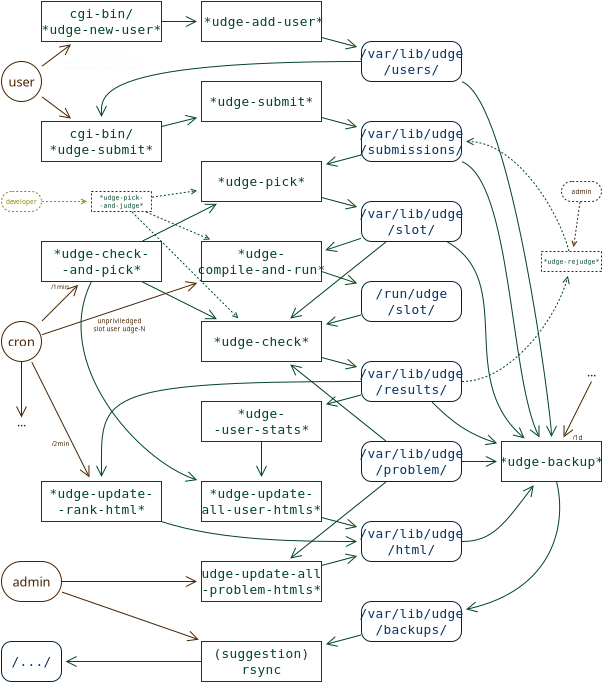 <?xml version="1.0" encoding="UTF-8"?>
<dia:diagram xmlns:dia="http://www.lysator.liu.se/~alla/dia/">
  <dia:layer name="Background" visible="true" active="true">
    <dia:object type="Standard - Box" version="0" id="O0">
      <dia:attribute name="obj_pos">
        <dia:point val="18,2"/>
      </dia:attribute>
      <dia:attribute name="obj_bb">
        <dia:rectangle val="17.975,1.975;23.025,4.025"/>
      </dia:attribute>
      <dia:attribute name="elem_corner">
        <dia:point val="18,2"/>
      </dia:attribute>
      <dia:attribute name="elem_width">
        <dia:real val="5"/>
      </dia:attribute>
      <dia:attribute name="elem_height">
        <dia:real val="2"/>
      </dia:attribute>
      <dia:attribute name="border_width">
        <dia:real val="0.05"/>
      </dia:attribute>
      <dia:attribute name="border_color">
        <dia:color val="#002244"/>
      </dia:attribute>
      <dia:attribute name="show_background">
        <dia:boolean val="true"/>
      </dia:attribute>
      <dia:attribute name="corner_radius">
        <dia:real val="0.5"/>
      </dia:attribute>
    </dia:object>
    <dia:object type="Standard - Box" version="0" id="O1">
      <dia:attribute name="obj_pos">
        <dia:point val="10,0"/>
      </dia:attribute>
      <dia:attribute name="obj_bb">
        <dia:rectangle val="9.975,-0.025;16.025,2.025"/>
      </dia:attribute>
      <dia:attribute name="elem_corner">
        <dia:point val="10,0"/>
      </dia:attribute>
      <dia:attribute name="elem_width">
        <dia:real val="6"/>
      </dia:attribute>
      <dia:attribute name="elem_height">
        <dia:real val="2"/>
      </dia:attribute>
      <dia:attribute name="border_width">
        <dia:real val="0.05"/>
      </dia:attribute>
      <dia:attribute name="border_color">
        <dia:color val="#004422"/>
      </dia:attribute>
      <dia:attribute name="show_background">
        <dia:boolean val="true"/>
      </dia:attribute>
    </dia:object>
    <dia:object type="Standard - Text" version="1" id="O2">
      <dia:attribute name="obj_pos">
        <dia:point val="13,1"/>
      </dia:attribute>
      <dia:attribute name="obj_bb">
        <dia:rectangle val="10.113,0.627;15.887,1.373"/>
      </dia:attribute>
      <dia:attribute name="text">
        <dia:composite type="text">
          <dia:attribute name="string">
            <dia:string>#*udge-add-user*#</dia:string>
          </dia:attribute>
          <dia:attribute name="font">
            <dia:font family="monospace" style="0" name="Courier"/>
          </dia:attribute>
          <dia:attribute name="height">
            <dia:real val="0.8"/>
          </dia:attribute>
          <dia:attribute name="pos">
            <dia:point val="13,1.222"/>
          </dia:attribute>
          <dia:attribute name="color">
            <dia:color val="#004422"/>
          </dia:attribute>
          <dia:attribute name="alignment">
            <dia:enum val="1"/>
          </dia:attribute>
        </dia:composite>
      </dia:attribute>
      <dia:attribute name="valign">
        <dia:enum val="2"/>
      </dia:attribute>
      <dia:connections>
        <dia:connection handle="0" to="O1" connection="8"/>
      </dia:connections>
    </dia:object>
    <dia:object type="Standard - Text" version="1" id="O3">
      <dia:attribute name="obj_pos">
        <dia:point val="20.5,3"/>
      </dia:attribute>
      <dia:attribute name="obj_bb">
        <dia:rectangle val="17.997,2.228;23.003,3.772"/>
      </dia:attribute>
      <dia:attribute name="text">
        <dia:composite type="text">
          <dia:attribute name="string">
            <dia:string>#/var/lib/udge
/users/#</dia:string>
          </dia:attribute>
          <dia:attribute name="font">
            <dia:font family="monospace" style="0" name="Courier"/>
          </dia:attribute>
          <dia:attribute name="height">
            <dia:real val="0.8"/>
          </dia:attribute>
          <dia:attribute name="pos">
            <dia:point val="20.5,2.822"/>
          </dia:attribute>
          <dia:attribute name="color">
            <dia:color val="#003366"/>
          </dia:attribute>
          <dia:attribute name="alignment">
            <dia:enum val="1"/>
          </dia:attribute>
        </dia:composite>
      </dia:attribute>
      <dia:attribute name="valign">
        <dia:enum val="2"/>
      </dia:attribute>
      <dia:connections>
        <dia:connection handle="0" to="O0" connection="8"/>
      </dia:connections>
    </dia:object>
    <dia:object type="Standard - Box" version="0" id="O4">
      <dia:attribute name="obj_pos">
        <dia:point val="2,0"/>
      </dia:attribute>
      <dia:attribute name="obj_bb">
        <dia:rectangle val="1.975,-0.025;8.025,2.025"/>
      </dia:attribute>
      <dia:attribute name="elem_corner">
        <dia:point val="2,0"/>
      </dia:attribute>
      <dia:attribute name="elem_width">
        <dia:real val="6"/>
      </dia:attribute>
      <dia:attribute name="elem_height">
        <dia:real val="2"/>
      </dia:attribute>
      <dia:attribute name="border_width">
        <dia:real val="0.05"/>
      </dia:attribute>
      <dia:attribute name="border_color">
        <dia:color val="#004422"/>
      </dia:attribute>
      <dia:attribute name="show_background">
        <dia:boolean val="true"/>
      </dia:attribute>
    </dia:object>
    <dia:object type="Standard - Text" version="1" id="O5">
      <dia:attribute name="obj_pos">
        <dia:point val="5,1"/>
      </dia:attribute>
      <dia:attribute name="obj_bb">
        <dia:rectangle val="2.112,0.228;7.888,1.772"/>
      </dia:attribute>
      <dia:attribute name="text">
        <dia:composite type="text">
          <dia:attribute name="string">
            <dia:string>#cgi-bin/
*udge-new-user*#</dia:string>
          </dia:attribute>
          <dia:attribute name="font">
            <dia:font family="monospace" style="0" name="Courier"/>
          </dia:attribute>
          <dia:attribute name="height">
            <dia:real val="0.8"/>
          </dia:attribute>
          <dia:attribute name="pos">
            <dia:point val="5,0.822"/>
          </dia:attribute>
          <dia:attribute name="color">
            <dia:color val="#004422"/>
          </dia:attribute>
          <dia:attribute name="alignment">
            <dia:enum val="1"/>
          </dia:attribute>
        </dia:composite>
      </dia:attribute>
      <dia:attribute name="valign">
        <dia:enum val="2"/>
      </dia:attribute>
      <dia:connections>
        <dia:connection handle="0" to="O4" connection="8"/>
      </dia:connections>
    </dia:object>
    <dia:object type="Standard - Line" version="0" id="O6">
      <dia:attribute name="obj_pos">
        <dia:point val="8.024,1"/>
      </dia:attribute>
      <dia:attribute name="obj_bb">
        <dia:rectangle val="7.999,0.71;9.831,1.29"/>
      </dia:attribute>
      <dia:attribute name="conn_endpoints">
        <dia:point val="8.024,1"/>
        <dia:point val="9.976,1"/>
      </dia:attribute>
      <dia:attribute name="numcp">
        <dia:int val="1"/>
      </dia:attribute>
      <dia:attribute name="line_color">
        <dia:color val="#004422"/>
      </dia:attribute>
      <dia:attribute name="line_width">
        <dia:real val="0.05"/>
      </dia:attribute>
      <dia:attribute name="end_arrow">
        <dia:enum val="1"/>
      </dia:attribute>
      <dia:attribute name="end_arrow_length">
        <dia:real val="0.5"/>
      </dia:attribute>
      <dia:attribute name="end_arrow_width">
        <dia:real val="0.5"/>
      </dia:attribute>
      <dia:attribute name="absolute_end_gap">
        <dia:real val="0.2"/>
      </dia:attribute>
      <dia:connections>
        <dia:connection handle="0" to="O4" connection="8"/>
        <dia:connection handle="1" to="O1" connection="8"/>
      </dia:connections>
    </dia:object>
    <dia:object type="Standard - Line" version="0" id="O7">
      <dia:attribute name="obj_pos">
        <dia:point val="16.025,1.807"/>
      </dia:attribute>
      <dia:attribute name="obj_bb">
        <dia:rectangle val="15.995,1.776;17.837,2.421"/>
      </dia:attribute>
      <dia:attribute name="conn_endpoints">
        <dia:point val="16.025,1.807"/>
        <dia:point val="17.976,2.327"/>
      </dia:attribute>
      <dia:attribute name="numcp">
        <dia:int val="1"/>
      </dia:attribute>
      <dia:attribute name="line_color">
        <dia:color val="#004422"/>
      </dia:attribute>
      <dia:attribute name="line_width">
        <dia:real val="0.05"/>
      </dia:attribute>
      <dia:attribute name="end_arrow">
        <dia:enum val="1"/>
      </dia:attribute>
      <dia:attribute name="end_arrow_length">
        <dia:real val="0.5"/>
      </dia:attribute>
      <dia:attribute name="end_arrow_width">
        <dia:real val="0.5"/>
      </dia:attribute>
      <dia:attribute name="absolute_end_gap">
        <dia:real val="0.2"/>
      </dia:attribute>
      <dia:connections>
        <dia:connection handle="0" to="O1" connection="8"/>
        <dia:connection handle="1" to="O0" connection="8"/>
      </dia:connections>
    </dia:object>
    <dia:object type="Standard - Box" version="0" id="O8">
      <dia:attribute name="obj_pos">
        <dia:point val="18,6"/>
      </dia:attribute>
      <dia:attribute name="obj_bb">
        <dia:rectangle val="17.975,5.975;23.025,8.025"/>
      </dia:attribute>
      <dia:attribute name="elem_corner">
        <dia:point val="18,6"/>
      </dia:attribute>
      <dia:attribute name="elem_width">
        <dia:real val="5"/>
      </dia:attribute>
      <dia:attribute name="elem_height">
        <dia:real val="2"/>
      </dia:attribute>
      <dia:attribute name="border_width">
        <dia:real val="0.05"/>
      </dia:attribute>
      <dia:attribute name="border_color">
        <dia:color val="#002244"/>
      </dia:attribute>
      <dia:attribute name="show_background">
        <dia:boolean val="true"/>
      </dia:attribute>
      <dia:attribute name="corner_radius">
        <dia:real val="0.5"/>
      </dia:attribute>
    </dia:object>
    <dia:object type="Standard - Text" version="1" id="O9">
      <dia:attribute name="obj_pos">
        <dia:point val="20.5,7"/>
      </dia:attribute>
      <dia:attribute name="obj_bb">
        <dia:rectangle val="17.997,6.228;23.003,7.772"/>
      </dia:attribute>
      <dia:attribute name="text">
        <dia:composite type="text">
          <dia:attribute name="string">
            <dia:string>#/var/lib/udge
/submissions/#</dia:string>
          </dia:attribute>
          <dia:attribute name="font">
            <dia:font family="monospace" style="0" name="Courier"/>
          </dia:attribute>
          <dia:attribute name="height">
            <dia:real val="0.8"/>
          </dia:attribute>
          <dia:attribute name="pos">
            <dia:point val="20.5,6.822"/>
          </dia:attribute>
          <dia:attribute name="color">
            <dia:color val="#003366"/>
          </dia:attribute>
          <dia:attribute name="alignment">
            <dia:enum val="1"/>
          </dia:attribute>
        </dia:composite>
      </dia:attribute>
      <dia:attribute name="valign">
        <dia:enum val="2"/>
      </dia:attribute>
      <dia:connections>
        <dia:connection handle="0" to="O8" connection="8"/>
      </dia:connections>
    </dia:object>
    <dia:object type="Standard - Box" version="0" id="O10">
      <dia:attribute name="obj_pos">
        <dia:point val="10,4"/>
      </dia:attribute>
      <dia:attribute name="obj_bb">
        <dia:rectangle val="9.975,3.975;16.025,6.025"/>
      </dia:attribute>
      <dia:attribute name="elem_corner">
        <dia:point val="10,4"/>
      </dia:attribute>
      <dia:attribute name="elem_width">
        <dia:real val="6"/>
      </dia:attribute>
      <dia:attribute name="elem_height">
        <dia:real val="2"/>
      </dia:attribute>
      <dia:attribute name="border_width">
        <dia:real val="0.05"/>
      </dia:attribute>
      <dia:attribute name="border_color">
        <dia:color val="#004422"/>
      </dia:attribute>
      <dia:attribute name="show_background">
        <dia:boolean val="true"/>
      </dia:attribute>
    </dia:object>
    <dia:object type="Standard - Text" version="1" id="O11">
      <dia:attribute name="obj_pos">
        <dia:point val="13,5"/>
      </dia:attribute>
      <dia:attribute name="obj_bb">
        <dia:rectangle val="10.498,4.628;15.502,5.372"/>
      </dia:attribute>
      <dia:attribute name="text">
        <dia:composite type="text">
          <dia:attribute name="string">
            <dia:string>#*udge-submit*#</dia:string>
          </dia:attribute>
          <dia:attribute name="font">
            <dia:font family="monospace" style="0" name="Courier"/>
          </dia:attribute>
          <dia:attribute name="height">
            <dia:real val="0.8"/>
          </dia:attribute>
          <dia:attribute name="pos">
            <dia:point val="13,5.222"/>
          </dia:attribute>
          <dia:attribute name="color">
            <dia:color val="#004422"/>
          </dia:attribute>
          <dia:attribute name="alignment">
            <dia:enum val="1"/>
          </dia:attribute>
        </dia:composite>
      </dia:attribute>
      <dia:attribute name="valign">
        <dia:enum val="2"/>
      </dia:attribute>
      <dia:connections>
        <dia:connection handle="0" to="O10" connection="8"/>
      </dia:connections>
    </dia:object>
    <dia:object type="Standard - Line" version="0" id="O12">
      <dia:attribute name="obj_pos">
        <dia:point val="16.025,5.807"/>
      </dia:attribute>
      <dia:attribute name="obj_bb">
        <dia:rectangle val="15.995,5.776;17.837,6.421"/>
      </dia:attribute>
      <dia:attribute name="conn_endpoints">
        <dia:point val="16.025,5.807"/>
        <dia:point val="17.976,6.327"/>
      </dia:attribute>
      <dia:attribute name="numcp">
        <dia:int val="1"/>
      </dia:attribute>
      <dia:attribute name="line_color">
        <dia:color val="#004422"/>
      </dia:attribute>
      <dia:attribute name="line_width">
        <dia:real val="0.05"/>
      </dia:attribute>
      <dia:attribute name="end_arrow">
        <dia:enum val="1"/>
      </dia:attribute>
      <dia:attribute name="end_arrow_length">
        <dia:real val="0.5"/>
      </dia:attribute>
      <dia:attribute name="end_arrow_width">
        <dia:real val="0.5"/>
      </dia:attribute>
      <dia:attribute name="absolute_end_gap">
        <dia:real val="0.2"/>
      </dia:attribute>
      <dia:connections>
        <dia:connection handle="0" to="O10" connection="8"/>
        <dia:connection handle="1" to="O8" connection="8"/>
      </dia:connections>
    </dia:object>
    <dia:object type="Standard - Box" version="0" id="O13">
      <dia:attribute name="obj_pos">
        <dia:point val="18,14"/>
      </dia:attribute>
      <dia:attribute name="obj_bb">
        <dia:rectangle val="17.975,13.975;23.025,16.025"/>
      </dia:attribute>
      <dia:attribute name="elem_corner">
        <dia:point val="18,14"/>
      </dia:attribute>
      <dia:attribute name="elem_width">
        <dia:real val="5"/>
      </dia:attribute>
      <dia:attribute name="elem_height">
        <dia:real val="2"/>
      </dia:attribute>
      <dia:attribute name="border_width">
        <dia:real val="0.05"/>
      </dia:attribute>
      <dia:attribute name="border_color">
        <dia:color val="#002244"/>
      </dia:attribute>
      <dia:attribute name="show_background">
        <dia:boolean val="true"/>
      </dia:attribute>
      <dia:attribute name="corner_radius">
        <dia:real val="0.5"/>
      </dia:attribute>
    </dia:object>
    <dia:object type="Standard - Text" version="1" id="O14">
      <dia:attribute name="obj_pos">
        <dia:point val="20.5,15"/>
      </dia:attribute>
      <dia:attribute name="obj_bb">
        <dia:rectangle val="18.767,14.227;22.233,15.773"/>
      </dia:attribute>
      <dia:attribute name="text">
        <dia:composite type="text">
          <dia:attribute name="string">
            <dia:string>#/run/udge
/slot/#</dia:string>
          </dia:attribute>
          <dia:attribute name="font">
            <dia:font family="monospace" style="0" name="Courier"/>
          </dia:attribute>
          <dia:attribute name="height">
            <dia:real val="0.8"/>
          </dia:attribute>
          <dia:attribute name="pos">
            <dia:point val="20.5,14.822"/>
          </dia:attribute>
          <dia:attribute name="color">
            <dia:color val="#003366"/>
          </dia:attribute>
          <dia:attribute name="alignment">
            <dia:enum val="1"/>
          </dia:attribute>
        </dia:composite>
      </dia:attribute>
      <dia:attribute name="valign">
        <dia:enum val="2"/>
      </dia:attribute>
      <dia:connections>
        <dia:connection handle="0" to="O13" connection="8"/>
      </dia:connections>
    </dia:object>
    <dia:object type="Standard - Box" version="0" id="O15">
      <dia:attribute name="obj_pos">
        <dia:point val="18,18"/>
      </dia:attribute>
      <dia:attribute name="obj_bb">
        <dia:rectangle val="17.975,17.975;23.025,20.025"/>
      </dia:attribute>
      <dia:attribute name="elem_corner">
        <dia:point val="18,18"/>
      </dia:attribute>
      <dia:attribute name="elem_width">
        <dia:real val="5"/>
      </dia:attribute>
      <dia:attribute name="elem_height">
        <dia:real val="2"/>
      </dia:attribute>
      <dia:attribute name="border_width">
        <dia:real val="0.05"/>
      </dia:attribute>
      <dia:attribute name="border_color">
        <dia:color val="#002244"/>
      </dia:attribute>
      <dia:attribute name="show_background">
        <dia:boolean val="true"/>
      </dia:attribute>
      <dia:attribute name="corner_radius">
        <dia:real val="0.5"/>
      </dia:attribute>
    </dia:object>
    <dia:object type="Standard - Text" version="1" id="O16">
      <dia:attribute name="obj_pos">
        <dia:point val="20.5,19"/>
      </dia:attribute>
      <dia:attribute name="obj_bb">
        <dia:rectangle val="17.997,18.227;23.003,19.773"/>
      </dia:attribute>
      <dia:attribute name="text">
        <dia:composite type="text">
          <dia:attribute name="string">
            <dia:string>#/var/lib/udge
/results/#</dia:string>
          </dia:attribute>
          <dia:attribute name="font">
            <dia:font family="monospace" style="0" name="Courier"/>
          </dia:attribute>
          <dia:attribute name="height">
            <dia:real val="0.8"/>
          </dia:attribute>
          <dia:attribute name="pos">
            <dia:point val="20.5,18.822"/>
          </dia:attribute>
          <dia:attribute name="color">
            <dia:color val="#003366"/>
          </dia:attribute>
          <dia:attribute name="alignment">
            <dia:enum val="1"/>
          </dia:attribute>
        </dia:composite>
      </dia:attribute>
      <dia:attribute name="valign">
        <dia:enum val="2"/>
      </dia:attribute>
      <dia:connections>
        <dia:connection handle="0" to="O15" connection="8"/>
      </dia:connections>
    </dia:object>
    <dia:object type="Standard - Box" version="0" id="O17">
      <dia:attribute name="obj_pos">
        <dia:point val="18,26"/>
      </dia:attribute>
      <dia:attribute name="obj_bb">
        <dia:rectangle val="17.975,25.975;23.025,28.025"/>
      </dia:attribute>
      <dia:attribute name="elem_corner">
        <dia:point val="18,26"/>
      </dia:attribute>
      <dia:attribute name="elem_width">
        <dia:real val="5"/>
      </dia:attribute>
      <dia:attribute name="elem_height">
        <dia:real val="2"/>
      </dia:attribute>
      <dia:attribute name="border_width">
        <dia:real val="0.05"/>
      </dia:attribute>
      <dia:attribute name="border_color">
        <dia:color val="#002244"/>
      </dia:attribute>
      <dia:attribute name="show_background">
        <dia:boolean val="true"/>
      </dia:attribute>
      <dia:attribute name="corner_radius">
        <dia:real val="0.5"/>
      </dia:attribute>
    </dia:object>
    <dia:object type="Standard - Text" version="1" id="O18">
      <dia:attribute name="obj_pos">
        <dia:point val="20.5,27"/>
      </dia:attribute>
      <dia:attribute name="obj_bb">
        <dia:rectangle val="17.997,26.227;23.003,27.773"/>
      </dia:attribute>
      <dia:attribute name="text">
        <dia:composite type="text">
          <dia:attribute name="string">
            <dia:string>#/var/lib/udge
/html/#</dia:string>
          </dia:attribute>
          <dia:attribute name="font">
            <dia:font family="monospace" style="0" name="Courier"/>
          </dia:attribute>
          <dia:attribute name="height">
            <dia:real val="0.8"/>
          </dia:attribute>
          <dia:attribute name="pos">
            <dia:point val="20.5,26.822"/>
          </dia:attribute>
          <dia:attribute name="color">
            <dia:color val="#003366"/>
          </dia:attribute>
          <dia:attribute name="alignment">
            <dia:enum val="1"/>
          </dia:attribute>
        </dia:composite>
      </dia:attribute>
      <dia:attribute name="valign">
        <dia:enum val="2"/>
      </dia:attribute>
      <dia:connections>
        <dia:connection handle="0" to="O17" connection="8"/>
      </dia:connections>
    </dia:object>
    <dia:object type="Standard - Box" version="0" id="O19">
      <dia:attribute name="obj_pos">
        <dia:point val="2,6"/>
      </dia:attribute>
      <dia:attribute name="obj_bb">
        <dia:rectangle val="1.975,5.975;8.025,8.025"/>
      </dia:attribute>
      <dia:attribute name="elem_corner">
        <dia:point val="2,6"/>
      </dia:attribute>
      <dia:attribute name="elem_width">
        <dia:real val="6"/>
      </dia:attribute>
      <dia:attribute name="elem_height">
        <dia:real val="2"/>
      </dia:attribute>
      <dia:attribute name="border_width">
        <dia:real val="0.05"/>
      </dia:attribute>
      <dia:attribute name="border_color">
        <dia:color val="#004422"/>
      </dia:attribute>
      <dia:attribute name="show_background">
        <dia:boolean val="true"/>
      </dia:attribute>
    </dia:object>
    <dia:object type="Standard - Text" version="1" id="O20">
      <dia:attribute name="obj_pos">
        <dia:point val="5,7"/>
      </dia:attribute>
      <dia:attribute name="obj_bb">
        <dia:rectangle val="2.498,6.228;7.503,7.772"/>
      </dia:attribute>
      <dia:attribute name="text">
        <dia:composite type="text">
          <dia:attribute name="string">
            <dia:string>#cgi-bin/
*udge-submit*#</dia:string>
          </dia:attribute>
          <dia:attribute name="font">
            <dia:font family="monospace" style="0" name="Courier"/>
          </dia:attribute>
          <dia:attribute name="height">
            <dia:real val="0.8"/>
          </dia:attribute>
          <dia:attribute name="pos">
            <dia:point val="5,6.822"/>
          </dia:attribute>
          <dia:attribute name="color">
            <dia:color val="#004422"/>
          </dia:attribute>
          <dia:attribute name="alignment">
            <dia:enum val="1"/>
          </dia:attribute>
        </dia:composite>
      </dia:attribute>
      <dia:attribute name="valign">
        <dia:enum val="2"/>
      </dia:attribute>
      <dia:connections>
        <dia:connection handle="0" to="O19" connection="8"/>
      </dia:connections>
    </dia:object>
    <dia:object type="Standard - Line" version="0" id="O21">
      <dia:attribute name="obj_pos">
        <dia:point val="8.024,6.244"/>
      </dia:attribute>
      <dia:attribute name="obj_bb">
        <dia:rectangle val="7.994,5.65;9.836,6.274"/>
      </dia:attribute>
      <dia:attribute name="conn_endpoints">
        <dia:point val="8.024,6.244"/>
        <dia:point val="9.976,5.756"/>
      </dia:attribute>
      <dia:attribute name="numcp">
        <dia:int val="1"/>
      </dia:attribute>
      <dia:attribute name="line_color">
        <dia:color val="#004422"/>
      </dia:attribute>
      <dia:attribute name="line_width">
        <dia:real val="0.05"/>
      </dia:attribute>
      <dia:attribute name="end_arrow">
        <dia:enum val="1"/>
      </dia:attribute>
      <dia:attribute name="end_arrow_length">
        <dia:real val="0.5"/>
      </dia:attribute>
      <dia:attribute name="end_arrow_width">
        <dia:real val="0.5"/>
      </dia:attribute>
      <dia:attribute name="absolute_end_gap">
        <dia:real val="0.2"/>
      </dia:attribute>
      <dia:connections>
        <dia:connection handle="0" to="O19" connection="8"/>
        <dia:connection handle="1" to="O10" connection="8"/>
      </dia:connections>
    </dia:object>
    <dia:object type="Standard - Box" version="0" id="O22">
      <dia:attribute name="obj_pos">
        <dia:point val="0,3"/>
      </dia:attribute>
      <dia:attribute name="obj_bb">
        <dia:rectangle val="-0.025,2.975;2.025,5.025"/>
      </dia:attribute>
      <dia:attribute name="elem_corner">
        <dia:point val="0,3"/>
      </dia:attribute>
      <dia:attribute name="elem_width">
        <dia:real val="2"/>
      </dia:attribute>
      <dia:attribute name="elem_height">
        <dia:real val="2"/>
      </dia:attribute>
      <dia:attribute name="border_width">
        <dia:real val="0.05"/>
      </dia:attribute>
      <dia:attribute name="border_color">
        <dia:color val="#442200"/>
      </dia:attribute>
      <dia:attribute name="show_background">
        <dia:boolean val="true"/>
      </dia:attribute>
      <dia:attribute name="corner_radius">
        <dia:real val="1"/>
      </dia:attribute>
    </dia:object>
    <dia:object type="Standard - Text" version="1" id="O23">
      <dia:attribute name="obj_pos">
        <dia:point val="1,4"/>
      </dia:attribute>
      <dia:attribute name="obj_bb">
        <dia:rectangle val="0.302,3.627;1.698,4.372"/>
      </dia:attribute>
      <dia:attribute name="text">
        <dia:composite type="text">
          <dia:attribute name="string">
            <dia:string>#user#</dia:string>
          </dia:attribute>
          <dia:attribute name="font">
            <dia:font family="sans" style="0" name="Helvetica"/>
          </dia:attribute>
          <dia:attribute name="height">
            <dia:real val="0.8"/>
          </dia:attribute>
          <dia:attribute name="pos">
            <dia:point val="1,4.222"/>
          </dia:attribute>
          <dia:attribute name="color">
            <dia:color val="#442200"/>
          </dia:attribute>
          <dia:attribute name="alignment">
            <dia:enum val="1"/>
          </dia:attribute>
        </dia:composite>
      </dia:attribute>
      <dia:attribute name="valign">
        <dia:enum val="2"/>
      </dia:attribute>
      <dia:connections>
        <dia:connection handle="0" to="O22" connection="8"/>
      </dia:connections>
    </dia:object>
    <dia:object type="Standard - Line" version="0" id="O24">
      <dia:attribute name="obj_pos">
        <dia:point val="2.024,3.232"/>
      </dia:attribute>
      <dia:attribute name="obj_bb">
        <dia:rectangle val="1.989,2.107;3.521,3.267"/>
      </dia:attribute>
      <dia:attribute name="conn_endpoints">
        <dia:point val="2.024,3.232"/>
        <dia:point val="3.637,2.022"/>
      </dia:attribute>
      <dia:attribute name="numcp">
        <dia:int val="1"/>
      </dia:attribute>
      <dia:attribute name="line_color">
        <dia:color val="#442200"/>
      </dia:attribute>
      <dia:attribute name="line_width">
        <dia:real val="0.05"/>
      </dia:attribute>
      <dia:attribute name="end_arrow">
        <dia:enum val="1"/>
      </dia:attribute>
      <dia:attribute name="end_arrow_length">
        <dia:real val="0.5"/>
      </dia:attribute>
      <dia:attribute name="end_arrow_width">
        <dia:real val="0.5"/>
      </dia:attribute>
      <dia:attribute name="absolute_end_gap">
        <dia:real val="0.2"/>
      </dia:attribute>
      <dia:connections>
        <dia:connection handle="0" to="O22" connection="8"/>
        <dia:connection handle="1" to="O4" connection="8"/>
      </dia:connections>
    </dia:object>
    <dia:object type="Standard - Line" version="0" id="O25">
      <dia:attribute name="obj_pos">
        <dia:point val="2.024,4.768"/>
      </dia:attribute>
      <dia:attribute name="obj_bb">
        <dia:rectangle val="1.989,4.733;3.521,5.893"/>
      </dia:attribute>
      <dia:attribute name="conn_endpoints">
        <dia:point val="2.024,4.768"/>
        <dia:point val="3.637,5.978"/>
      </dia:attribute>
      <dia:attribute name="numcp">
        <dia:int val="1"/>
      </dia:attribute>
      <dia:attribute name="line_color">
        <dia:color val="#442200"/>
      </dia:attribute>
      <dia:attribute name="line_width">
        <dia:real val="0.05"/>
      </dia:attribute>
      <dia:attribute name="end_arrow">
        <dia:enum val="1"/>
      </dia:attribute>
      <dia:attribute name="end_arrow_length">
        <dia:real val="0.5"/>
      </dia:attribute>
      <dia:attribute name="end_arrow_width">
        <dia:real val="0.5"/>
      </dia:attribute>
      <dia:attribute name="absolute_end_gap">
        <dia:real val="0.2"/>
      </dia:attribute>
      <dia:connections>
        <dia:connection handle="0" to="O22" connection="8"/>
        <dia:connection handle="1" to="O19" connection="8"/>
      </dia:connections>
    </dia:object>
    <dia:object type="Standard - Box" version="0" id="O26">
      <dia:attribute name="obj_pos">
        <dia:point val="0,16"/>
      </dia:attribute>
      <dia:attribute name="obj_bb">
        <dia:rectangle val="-0.025,15.975;2.025,18.025"/>
      </dia:attribute>
      <dia:attribute name="elem_corner">
        <dia:point val="0,16"/>
      </dia:attribute>
      <dia:attribute name="elem_width">
        <dia:real val="2"/>
      </dia:attribute>
      <dia:attribute name="elem_height">
        <dia:real val="2"/>
      </dia:attribute>
      <dia:attribute name="border_width">
        <dia:real val="0.05"/>
      </dia:attribute>
      <dia:attribute name="border_color">
        <dia:color val="#442200"/>
      </dia:attribute>
      <dia:attribute name="show_background">
        <dia:boolean val="true"/>
      </dia:attribute>
      <dia:attribute name="corner_radius">
        <dia:real val="1"/>
      </dia:attribute>
    </dia:object>
    <dia:object type="Standard - Text" version="1" id="O27">
      <dia:attribute name="obj_pos">
        <dia:point val="1,17"/>
      </dia:attribute>
      <dia:attribute name="obj_bb">
        <dia:rectangle val="0.3,16.628;1.7,17.372"/>
      </dia:attribute>
      <dia:attribute name="text">
        <dia:composite type="text">
          <dia:attribute name="string">
            <dia:string>#cron#</dia:string>
          </dia:attribute>
          <dia:attribute name="font">
            <dia:font family="sans" style="0" name="Helvetica"/>
          </dia:attribute>
          <dia:attribute name="height">
            <dia:real val="0.8"/>
          </dia:attribute>
          <dia:attribute name="pos">
            <dia:point val="1,17.222"/>
          </dia:attribute>
          <dia:attribute name="color">
            <dia:color val="#442200"/>
          </dia:attribute>
          <dia:attribute name="alignment">
            <dia:enum val="1"/>
          </dia:attribute>
        </dia:composite>
      </dia:attribute>
      <dia:attribute name="valign">
        <dia:enum val="2"/>
      </dia:attribute>
      <dia:connections>
        <dia:connection handle="0" to="O26" connection="8"/>
      </dia:connections>
    </dia:object>
    <dia:object type="Standard - Box" version="0" id="O28">
      <dia:attribute name="obj_pos">
        <dia:point val="10,8"/>
      </dia:attribute>
      <dia:attribute name="obj_bb">
        <dia:rectangle val="9.975,7.975;16.025,10.025"/>
      </dia:attribute>
      <dia:attribute name="elem_corner">
        <dia:point val="10,8"/>
      </dia:attribute>
      <dia:attribute name="elem_width">
        <dia:real val="6"/>
      </dia:attribute>
      <dia:attribute name="elem_height">
        <dia:real val="2"/>
      </dia:attribute>
      <dia:attribute name="border_width">
        <dia:real val="0.05"/>
      </dia:attribute>
      <dia:attribute name="border_color">
        <dia:color val="#004422"/>
      </dia:attribute>
      <dia:attribute name="show_background">
        <dia:boolean val="true"/>
      </dia:attribute>
    </dia:object>
    <dia:object type="Standard - Text" version="1" id="O29">
      <dia:attribute name="obj_pos">
        <dia:point val="13,9"/>
      </dia:attribute>
      <dia:attribute name="obj_bb">
        <dia:rectangle val="10.883,8.627;15.117,9.373"/>
      </dia:attribute>
      <dia:attribute name="text">
        <dia:composite type="text">
          <dia:attribute name="string">
            <dia:string>#*udge-pick*#</dia:string>
          </dia:attribute>
          <dia:attribute name="font">
            <dia:font family="monospace" style="0" name="Courier"/>
          </dia:attribute>
          <dia:attribute name="height">
            <dia:real val="0.8"/>
          </dia:attribute>
          <dia:attribute name="pos">
            <dia:point val="13,9.222"/>
          </dia:attribute>
          <dia:attribute name="color">
            <dia:color val="#004422"/>
          </dia:attribute>
          <dia:attribute name="alignment">
            <dia:enum val="1"/>
          </dia:attribute>
        </dia:composite>
      </dia:attribute>
      <dia:attribute name="valign">
        <dia:enum val="2"/>
      </dia:attribute>
      <dia:connections>
        <dia:connection handle="0" to="O28" connection="8"/>
      </dia:connections>
    </dia:object>
    <dia:object type="Standard - Line" version="0" id="O30">
      <dia:attribute name="obj_pos">
        <dia:point val="17.976,7.673"/>
      </dia:attribute>
      <dia:attribute name="obj_bb">
        <dia:rectangle val="16.165,7.643;18.006,8.287"/>
      </dia:attribute>
      <dia:attribute name="conn_endpoints">
        <dia:point val="17.976,7.673"/>
        <dia:point val="16.025,8.193"/>
      </dia:attribute>
      <dia:attribute name="numcp">
        <dia:int val="1"/>
      </dia:attribute>
      <dia:attribute name="line_color">
        <dia:color val="#004422"/>
      </dia:attribute>
      <dia:attribute name="line_width">
        <dia:real val="0.05"/>
      </dia:attribute>
      <dia:attribute name="end_arrow">
        <dia:enum val="1"/>
      </dia:attribute>
      <dia:attribute name="end_arrow_length">
        <dia:real val="0.5"/>
      </dia:attribute>
      <dia:attribute name="end_arrow_width">
        <dia:real val="0.5"/>
      </dia:attribute>
      <dia:attribute name="absolute_end_gap">
        <dia:real val="0.2"/>
      </dia:attribute>
      <dia:connections>
        <dia:connection handle="0" to="O8" connection="8"/>
        <dia:connection handle="1" to="O28" connection="8"/>
      </dia:connections>
    </dia:object>
    <dia:object type="Standard - Line" version="0" id="O31">
      <dia:attribute name="obj_pos">
        <dia:point val="16.025,9.807"/>
      </dia:attribute>
      <dia:attribute name="obj_bb">
        <dia:rectangle val="15.995,9.776;17.837,10.421"/>
      </dia:attribute>
      <dia:attribute name="conn_endpoints">
        <dia:point val="16.025,9.807"/>
        <dia:point val="17.976,10.327"/>
      </dia:attribute>
      <dia:attribute name="numcp">
        <dia:int val="1"/>
      </dia:attribute>
      <dia:attribute name="line_color">
        <dia:color val="#004422"/>
      </dia:attribute>
      <dia:attribute name="line_width">
        <dia:real val="0.05"/>
      </dia:attribute>
      <dia:attribute name="end_arrow">
        <dia:enum val="1"/>
      </dia:attribute>
      <dia:attribute name="end_arrow_length">
        <dia:real val="0.5"/>
      </dia:attribute>
      <dia:attribute name="end_arrow_width">
        <dia:real val="0.5"/>
      </dia:attribute>
      <dia:attribute name="absolute_end_gap">
        <dia:real val="0.2"/>
      </dia:attribute>
      <dia:connections>
        <dia:connection handle="0" to="O28" connection="8"/>
        <dia:connection handle="1" to="O109" connection="8"/>
      </dia:connections>
    </dia:object>
    <dia:object type="Standard - Box" version="0" id="O32">
      <dia:attribute name="obj_pos">
        <dia:point val="10,16"/>
      </dia:attribute>
      <dia:attribute name="obj_bb">
        <dia:rectangle val="9.975,15.975;16.025,18.025"/>
      </dia:attribute>
      <dia:attribute name="elem_corner">
        <dia:point val="10,16"/>
      </dia:attribute>
      <dia:attribute name="elem_width">
        <dia:real val="6"/>
      </dia:attribute>
      <dia:attribute name="elem_height">
        <dia:real val="2"/>
      </dia:attribute>
      <dia:attribute name="border_width">
        <dia:real val="0.05"/>
      </dia:attribute>
      <dia:attribute name="border_color">
        <dia:color val="#004422"/>
      </dia:attribute>
      <dia:attribute name="show_background">
        <dia:boolean val="true"/>
      </dia:attribute>
    </dia:object>
    <dia:object type="Standard - Text" version="1" id="O33">
      <dia:attribute name="obj_pos">
        <dia:point val="13,17"/>
      </dia:attribute>
      <dia:attribute name="obj_bb">
        <dia:rectangle val="10.69,16.628;15.31,17.372"/>
      </dia:attribute>
      <dia:attribute name="text">
        <dia:composite type="text">
          <dia:attribute name="string">
            <dia:string>#*udge-check*#</dia:string>
          </dia:attribute>
          <dia:attribute name="font">
            <dia:font family="monospace" style="0" name="Courier"/>
          </dia:attribute>
          <dia:attribute name="height">
            <dia:real val="0.8"/>
          </dia:attribute>
          <dia:attribute name="pos">
            <dia:point val="13,17.222"/>
          </dia:attribute>
          <dia:attribute name="color">
            <dia:color val="#004422"/>
          </dia:attribute>
          <dia:attribute name="alignment">
            <dia:enum val="1"/>
          </dia:attribute>
        </dia:composite>
      </dia:attribute>
      <dia:attribute name="valign">
        <dia:enum val="2"/>
      </dia:attribute>
      <dia:connections>
        <dia:connection handle="0" to="O32" connection="8"/>
      </dia:connections>
    </dia:object>
    <dia:object type="Standard - Line" version="0" id="O34">
      <dia:attribute name="obj_pos">
        <dia:point val="17.976,15.673"/>
      </dia:attribute>
      <dia:attribute name="obj_bb">
        <dia:rectangle val="16.165,15.643;18.006,16.287"/>
      </dia:attribute>
      <dia:attribute name="conn_endpoints">
        <dia:point val="17.976,15.673"/>
        <dia:point val="16.025,16.193"/>
      </dia:attribute>
      <dia:attribute name="numcp">
        <dia:int val="1"/>
      </dia:attribute>
      <dia:attribute name="line_color">
        <dia:color val="#004422"/>
      </dia:attribute>
      <dia:attribute name="line_width">
        <dia:real val="0.05"/>
      </dia:attribute>
      <dia:attribute name="end_arrow">
        <dia:enum val="1"/>
      </dia:attribute>
      <dia:attribute name="end_arrow_length">
        <dia:real val="0.5"/>
      </dia:attribute>
      <dia:attribute name="end_arrow_width">
        <dia:real val="0.5"/>
      </dia:attribute>
      <dia:attribute name="absolute_end_gap">
        <dia:real val="0.2"/>
      </dia:attribute>
      <dia:connections>
        <dia:connection handle="0" to="O13" connection="8"/>
        <dia:connection handle="1" to="O32" connection="8"/>
      </dia:connections>
    </dia:object>
    <dia:object type="Standard - Line" version="0" id="O35">
      <dia:attribute name="obj_pos">
        <dia:point val="16.025,17.807"/>
      </dia:attribute>
      <dia:attribute name="obj_bb">
        <dia:rectangle val="15.995,17.776;17.837,18.421"/>
      </dia:attribute>
      <dia:attribute name="conn_endpoints">
        <dia:point val="16.025,17.807"/>
        <dia:point val="17.976,18.327"/>
      </dia:attribute>
      <dia:attribute name="numcp">
        <dia:int val="1"/>
      </dia:attribute>
      <dia:attribute name="line_color">
        <dia:color val="#004422"/>
      </dia:attribute>
      <dia:attribute name="line_width">
        <dia:real val="0.05"/>
      </dia:attribute>
      <dia:attribute name="end_arrow">
        <dia:enum val="1"/>
      </dia:attribute>
      <dia:attribute name="end_arrow_length">
        <dia:real val="0.5"/>
      </dia:attribute>
      <dia:attribute name="end_arrow_width">
        <dia:real val="0.5"/>
      </dia:attribute>
      <dia:attribute name="absolute_end_gap">
        <dia:real val="0.2"/>
      </dia:attribute>
      <dia:connections>
        <dia:connection handle="0" to="O32" connection="8"/>
        <dia:connection handle="1" to="O15" connection="8"/>
      </dia:connections>
    </dia:object>
    <dia:object type="Standard - Box" version="0" id="O36">
      <dia:attribute name="obj_pos">
        <dia:point val="18,22"/>
      </dia:attribute>
      <dia:attribute name="obj_bb">
        <dia:rectangle val="17.975,21.975;23.025,24.025"/>
      </dia:attribute>
      <dia:attribute name="elem_corner">
        <dia:point val="18,22"/>
      </dia:attribute>
      <dia:attribute name="elem_width">
        <dia:real val="5"/>
      </dia:attribute>
      <dia:attribute name="elem_height">
        <dia:real val="2"/>
      </dia:attribute>
      <dia:attribute name="border_width">
        <dia:real val="0.05"/>
      </dia:attribute>
      <dia:attribute name="border_color">
        <dia:color val="#002244"/>
      </dia:attribute>
      <dia:attribute name="show_background">
        <dia:boolean val="true"/>
      </dia:attribute>
      <dia:attribute name="corner_radius">
        <dia:real val="0.5"/>
      </dia:attribute>
    </dia:object>
    <dia:object type="Standard - Text" version="1" id="O37">
      <dia:attribute name="obj_pos">
        <dia:point val="20.5,23"/>
      </dia:attribute>
      <dia:attribute name="obj_bb">
        <dia:rectangle val="17.997,22.227;23.003,23.773"/>
      </dia:attribute>
      <dia:attribute name="text">
        <dia:composite type="text">
          <dia:attribute name="string">
            <dia:string>#/var/lib/udge
/problem/#</dia:string>
          </dia:attribute>
          <dia:attribute name="font">
            <dia:font family="monospace" style="0" name="Courier"/>
          </dia:attribute>
          <dia:attribute name="height">
            <dia:real val="0.8"/>
          </dia:attribute>
          <dia:attribute name="pos">
            <dia:point val="20.5,22.822"/>
          </dia:attribute>
          <dia:attribute name="color">
            <dia:color val="#003366"/>
          </dia:attribute>
          <dia:attribute name="alignment">
            <dia:enum val="1"/>
          </dia:attribute>
        </dia:composite>
      </dia:attribute>
      <dia:attribute name="valign">
        <dia:enum val="2"/>
      </dia:attribute>
      <dia:connections>
        <dia:connection handle="0" to="O36" connection="8"/>
      </dia:connections>
    </dia:object>
    <dia:object type="Standard - Box" version="0" id="O38">
      <dia:attribute name="obj_pos">
        <dia:point val="25,22"/>
      </dia:attribute>
      <dia:attribute name="obj_bb">
        <dia:rectangle val="24.975,21.975;30.025,24.025"/>
      </dia:attribute>
      <dia:attribute name="elem_corner">
        <dia:point val="25,22"/>
      </dia:attribute>
      <dia:attribute name="elem_width">
        <dia:real val="5"/>
      </dia:attribute>
      <dia:attribute name="elem_height">
        <dia:real val="2"/>
      </dia:attribute>
      <dia:attribute name="border_width">
        <dia:real val="0.05"/>
      </dia:attribute>
      <dia:attribute name="border_color">
        <dia:color val="#004422"/>
      </dia:attribute>
      <dia:attribute name="show_background">
        <dia:boolean val="true"/>
      </dia:attribute>
    </dia:object>
    <dia:object type="Standard - Text" version="1" id="O39">
      <dia:attribute name="obj_pos">
        <dia:point val="27.5,23"/>
      </dia:attribute>
      <dia:attribute name="obj_bb">
        <dia:rectangle val="24.997,22.628;30.003,23.372"/>
      </dia:attribute>
      <dia:attribute name="text">
        <dia:composite type="text">
          <dia:attribute name="string">
            <dia:string>#*udge-backup*#</dia:string>
          </dia:attribute>
          <dia:attribute name="font">
            <dia:font family="monospace" style="0" name="Courier"/>
          </dia:attribute>
          <dia:attribute name="height">
            <dia:real val="0.8"/>
          </dia:attribute>
          <dia:attribute name="pos">
            <dia:point val="27.5,23.222"/>
          </dia:attribute>
          <dia:attribute name="color">
            <dia:color val="#004422"/>
          </dia:attribute>
          <dia:attribute name="alignment">
            <dia:enum val="1"/>
          </dia:attribute>
        </dia:composite>
      </dia:attribute>
      <dia:attribute name="valign">
        <dia:enum val="2"/>
      </dia:attribute>
      <dia:connections>
        <dia:connection handle="0" to="O38" connection="8"/>
      </dia:connections>
    </dia:object>
    <dia:object type="Standard - Box" version="0" id="O40">
      <dia:attribute name="obj_pos">
        <dia:point val="18,30"/>
      </dia:attribute>
      <dia:attribute name="obj_bb">
        <dia:rectangle val="17.975,29.975;23.025,32.025"/>
      </dia:attribute>
      <dia:attribute name="elem_corner">
        <dia:point val="18,30"/>
      </dia:attribute>
      <dia:attribute name="elem_width">
        <dia:real val="5"/>
      </dia:attribute>
      <dia:attribute name="elem_height">
        <dia:real val="2"/>
      </dia:attribute>
      <dia:attribute name="border_width">
        <dia:real val="0.05"/>
      </dia:attribute>
      <dia:attribute name="border_color">
        <dia:color val="#002244"/>
      </dia:attribute>
      <dia:attribute name="show_background">
        <dia:boolean val="true"/>
      </dia:attribute>
      <dia:attribute name="corner_radius">
        <dia:real val="0.5"/>
      </dia:attribute>
    </dia:object>
    <dia:object type="Standard - Text" version="1" id="O41">
      <dia:attribute name="obj_pos">
        <dia:point val="20.5,31"/>
      </dia:attribute>
      <dia:attribute name="obj_bb">
        <dia:rectangle val="17.997,30.227;23.003,31.773"/>
      </dia:attribute>
      <dia:attribute name="text">
        <dia:composite type="text">
          <dia:attribute name="string">
            <dia:string>#/var/lib/udge
/backups/#</dia:string>
          </dia:attribute>
          <dia:attribute name="font">
            <dia:font family="monospace" style="0" name="Courier"/>
          </dia:attribute>
          <dia:attribute name="height">
            <dia:real val="0.8"/>
          </dia:attribute>
          <dia:attribute name="pos">
            <dia:point val="20.5,30.822"/>
          </dia:attribute>
          <dia:attribute name="color">
            <dia:color val="#003366"/>
          </dia:attribute>
          <dia:attribute name="alignment">
            <dia:enum val="1"/>
          </dia:attribute>
        </dia:composite>
      </dia:attribute>
      <dia:attribute name="valign">
        <dia:enum val="2"/>
      </dia:attribute>
      <dia:connections>
        <dia:connection handle="0" to="O40" connection="8"/>
      </dia:connections>
    </dia:object>
    <dia:object type="Standard - Box" version="0" id="O42">
      <dia:attribute name="obj_pos">
        <dia:point val="10,24"/>
      </dia:attribute>
      <dia:attribute name="obj_bb">
        <dia:rectangle val="9.975,23.975;16.025,26.025"/>
      </dia:attribute>
      <dia:attribute name="elem_corner">
        <dia:point val="10,24"/>
      </dia:attribute>
      <dia:attribute name="elem_width">
        <dia:real val="6"/>
      </dia:attribute>
      <dia:attribute name="elem_height">
        <dia:real val="2"/>
      </dia:attribute>
      <dia:attribute name="border_width">
        <dia:real val="0.05"/>
      </dia:attribute>
      <dia:attribute name="border_color">
        <dia:color val="#004422"/>
      </dia:attribute>
      <dia:attribute name="show_background">
        <dia:boolean val="true"/>
      </dia:attribute>
    </dia:object>
    <dia:object type="Standard - Text" version="1" id="O43">
      <dia:attribute name="obj_pos">
        <dia:point val="13,25"/>
      </dia:attribute>
      <dia:attribute name="obj_bb">
        <dia:rectangle val="10.113,24.227;15.887,25.773"/>
      </dia:attribute>
      <dia:attribute name="text">
        <dia:composite type="text">
          <dia:attribute name="string">
            <dia:string>#*udge-update-
all-user-htmls*#</dia:string>
          </dia:attribute>
          <dia:attribute name="font">
            <dia:font family="monospace" style="0" name="Courier"/>
          </dia:attribute>
          <dia:attribute name="height">
            <dia:real val="0.8"/>
          </dia:attribute>
          <dia:attribute name="pos">
            <dia:point val="13,24.822"/>
          </dia:attribute>
          <dia:attribute name="color">
            <dia:color val="#004422"/>
          </dia:attribute>
          <dia:attribute name="alignment">
            <dia:enum val="1"/>
          </dia:attribute>
        </dia:composite>
      </dia:attribute>
      <dia:attribute name="valign">
        <dia:enum val="2"/>
      </dia:attribute>
      <dia:connections>
        <dia:connection handle="0" to="O42" connection="8"/>
      </dia:connections>
    </dia:object>
    <dia:object type="Standard - Line" version="0" id="O44">
      <dia:attribute name="obj_pos">
        <dia:point val="17.976,19.673"/>
      </dia:attribute>
      <dia:attribute name="obj_bb">
        <dia:rectangle val="16.165,19.642;18.006,20.287"/>
      </dia:attribute>
      <dia:attribute name="conn_endpoints">
        <dia:point val="17.976,19.673"/>
        <dia:point val="16.025,20.193"/>
      </dia:attribute>
      <dia:attribute name="numcp">
        <dia:int val="1"/>
      </dia:attribute>
      <dia:attribute name="line_color">
        <dia:color val="#004422"/>
      </dia:attribute>
      <dia:attribute name="line_width">
        <dia:real val="0.05"/>
      </dia:attribute>
      <dia:attribute name="end_arrow">
        <dia:enum val="1"/>
      </dia:attribute>
      <dia:attribute name="end_arrow_length">
        <dia:real val="0.5"/>
      </dia:attribute>
      <dia:attribute name="end_arrow_width">
        <dia:real val="0.5"/>
      </dia:attribute>
      <dia:attribute name="absolute_end_gap">
        <dia:real val="0.2"/>
      </dia:attribute>
      <dia:connections>
        <dia:connection handle="0" to="O15" connection="8"/>
        <dia:connection handle="1" to="O87" connection="8"/>
      </dia:connections>
    </dia:object>
    <dia:object type="Standard - Line" version="0" id="O45">
      <dia:attribute name="obj_pos">
        <dia:point val="16.025,25.807"/>
      </dia:attribute>
      <dia:attribute name="obj_bb">
        <dia:rectangle val="15.995,25.776;17.837,26.421"/>
      </dia:attribute>
      <dia:attribute name="conn_endpoints">
        <dia:point val="16.025,25.807"/>
        <dia:point val="17.976,26.327"/>
      </dia:attribute>
      <dia:attribute name="numcp">
        <dia:int val="1"/>
      </dia:attribute>
      <dia:attribute name="line_color">
        <dia:color val="#004422"/>
      </dia:attribute>
      <dia:attribute name="line_width">
        <dia:real val="0.05"/>
      </dia:attribute>
      <dia:attribute name="end_arrow">
        <dia:enum val="1"/>
      </dia:attribute>
      <dia:attribute name="end_arrow_length">
        <dia:real val="0.5"/>
      </dia:attribute>
      <dia:attribute name="end_arrow_width">
        <dia:real val="0.5"/>
      </dia:attribute>
      <dia:attribute name="absolute_end_gap">
        <dia:real val="0.2"/>
      </dia:attribute>
      <dia:connections>
        <dia:connection handle="0" to="O42" connection="8"/>
        <dia:connection handle="1" to="O17" connection="8"/>
      </dia:connections>
    </dia:object>
    <dia:object type="Standard - Box" version="0" id="O46">
      <dia:attribute name="obj_pos">
        <dia:point val="10,28"/>
      </dia:attribute>
      <dia:attribute name="obj_bb">
        <dia:rectangle val="9.975,27.975;16.025,30.025"/>
      </dia:attribute>
      <dia:attribute name="elem_corner">
        <dia:point val="10,28"/>
      </dia:attribute>
      <dia:attribute name="elem_width">
        <dia:real val="6"/>
      </dia:attribute>
      <dia:attribute name="elem_height">
        <dia:real val="2"/>
      </dia:attribute>
      <dia:attribute name="border_width">
        <dia:real val="0.05"/>
      </dia:attribute>
      <dia:attribute name="border_color">
        <dia:color val="#004422"/>
      </dia:attribute>
      <dia:attribute name="show_background">
        <dia:boolean val="true"/>
      </dia:attribute>
    </dia:object>
    <dia:object type="Standard - Text" version="1" id="O47">
      <dia:attribute name="obj_pos">
        <dia:point val="13,29"/>
      </dia:attribute>
      <dia:attribute name="obj_bb">
        <dia:rectangle val="10.113,28.227;15.887,29.773"/>
      </dia:attribute>
      <dia:attribute name="text">
        <dia:composite type="text">
          <dia:attribute name="string">
            <dia:string>#udge-update-all
-problem-htmls*#</dia:string>
          </dia:attribute>
          <dia:attribute name="font">
            <dia:font family="monospace" style="0" name="Courier"/>
          </dia:attribute>
          <dia:attribute name="height">
            <dia:real val="0.8"/>
          </dia:attribute>
          <dia:attribute name="pos">
            <dia:point val="13,28.822"/>
          </dia:attribute>
          <dia:attribute name="color">
            <dia:color val="#004422"/>
          </dia:attribute>
          <dia:attribute name="alignment">
            <dia:enum val="1"/>
          </dia:attribute>
        </dia:composite>
      </dia:attribute>
      <dia:attribute name="valign">
        <dia:enum val="2"/>
      </dia:attribute>
      <dia:connections>
        <dia:connection handle="0" to="O46" connection="8"/>
      </dia:connections>
    </dia:object>
    <dia:object type="Standard - Line" version="0" id="O48">
      <dia:attribute name="obj_pos">
        <dia:point val="19.222,24.023"/>
      </dia:attribute>
      <dia:attribute name="obj_bb">
        <dia:rectangle val="14.391,23.987;19.257,27.888"/>
      </dia:attribute>
      <dia:attribute name="conn_endpoints">
        <dia:point val="19.222,24.023"/>
        <dia:point val="14.278,27.977"/>
      </dia:attribute>
      <dia:attribute name="numcp">
        <dia:int val="1"/>
      </dia:attribute>
      <dia:attribute name="line_color">
        <dia:color val="#004422"/>
      </dia:attribute>
      <dia:attribute name="line_width">
        <dia:real val="0.05"/>
      </dia:attribute>
      <dia:attribute name="end_arrow">
        <dia:enum val="1"/>
      </dia:attribute>
      <dia:attribute name="end_arrow_length">
        <dia:real val="0.5"/>
      </dia:attribute>
      <dia:attribute name="end_arrow_width">
        <dia:real val="0.5"/>
      </dia:attribute>
      <dia:attribute name="absolute_end_gap">
        <dia:real val="0.2"/>
      </dia:attribute>
      <dia:connections>
        <dia:connection handle="0" to="O36" connection="8"/>
        <dia:connection handle="1" to="O46" connection="8"/>
      </dia:connections>
    </dia:object>
    <dia:object type="Standard - Line" version="0" id="O49">
      <dia:attribute name="obj_pos">
        <dia:point val="16.025,28.193"/>
      </dia:attribute>
      <dia:attribute name="obj_bb">
        <dia:rectangle val="15.995,27.579;17.837,28.224"/>
      </dia:attribute>
      <dia:attribute name="conn_endpoints">
        <dia:point val="16.025,28.193"/>
        <dia:point val="17.976,27.673"/>
      </dia:attribute>
      <dia:attribute name="numcp">
        <dia:int val="1"/>
      </dia:attribute>
      <dia:attribute name="line_color">
        <dia:color val="#004422"/>
      </dia:attribute>
      <dia:attribute name="line_width">
        <dia:real val="0.05"/>
      </dia:attribute>
      <dia:attribute name="end_arrow">
        <dia:enum val="1"/>
      </dia:attribute>
      <dia:attribute name="end_arrow_length">
        <dia:real val="0.5"/>
      </dia:attribute>
      <dia:attribute name="end_arrow_width">
        <dia:real val="0.5"/>
      </dia:attribute>
      <dia:attribute name="absolute_end_gap">
        <dia:real val="0.2"/>
      </dia:attribute>
      <dia:connections>
        <dia:connection handle="0" to="O46" connection="8"/>
        <dia:connection handle="1" to="O17" connection="8"/>
      </dia:connections>
    </dia:object>
    <dia:object type="Standard - Box" version="0" id="O50">
      <dia:attribute name="obj_pos">
        <dia:point val="0,28"/>
      </dia:attribute>
      <dia:attribute name="obj_bb">
        <dia:rectangle val="-0.025,27.975;3.025,30.025"/>
      </dia:attribute>
      <dia:attribute name="elem_corner">
        <dia:point val="0,28"/>
      </dia:attribute>
      <dia:attribute name="elem_width">
        <dia:real val="3"/>
      </dia:attribute>
      <dia:attribute name="elem_height">
        <dia:real val="2"/>
      </dia:attribute>
      <dia:attribute name="border_width">
        <dia:real val="0.05"/>
      </dia:attribute>
      <dia:attribute name="border_color">
        <dia:color val="#442200"/>
      </dia:attribute>
      <dia:attribute name="show_background">
        <dia:boolean val="true"/>
      </dia:attribute>
      <dia:attribute name="corner_radius">
        <dia:real val="1"/>
      </dia:attribute>
    </dia:object>
    <dia:object type="Standard - Text" version="1" id="O51">
      <dia:attribute name="obj_pos">
        <dia:point val="1.5,29"/>
      </dia:attribute>
      <dia:attribute name="obj_bb">
        <dia:rectangle val="0.497,28.628;2.502,29.372"/>
      </dia:attribute>
      <dia:attribute name="text">
        <dia:composite type="text">
          <dia:attribute name="string">
            <dia:string>#admin#</dia:string>
          </dia:attribute>
          <dia:attribute name="font">
            <dia:font family="sans" style="0" name="Helvetica"/>
          </dia:attribute>
          <dia:attribute name="height">
            <dia:real val="0.8"/>
          </dia:attribute>
          <dia:attribute name="pos">
            <dia:point val="1.5,29.222"/>
          </dia:attribute>
          <dia:attribute name="color">
            <dia:color val="#442200"/>
          </dia:attribute>
          <dia:attribute name="alignment">
            <dia:enum val="1"/>
          </dia:attribute>
        </dia:composite>
      </dia:attribute>
      <dia:attribute name="valign">
        <dia:enum val="2"/>
      </dia:attribute>
      <dia:connections>
        <dia:connection handle="0" to="O50" connection="8"/>
      </dia:connections>
    </dia:object>
    <dia:object type="Standard - Line" version="0" id="O52">
      <dia:attribute name="obj_pos">
        <dia:point val="3.025,29"/>
      </dia:attribute>
      <dia:attribute name="obj_bb">
        <dia:rectangle val="3.0,28.709;9.831,29.291"/>
      </dia:attribute>
      <dia:attribute name="conn_endpoints">
        <dia:point val="3.025,29"/>
        <dia:point val="9.975,29"/>
      </dia:attribute>
      <dia:attribute name="numcp">
        <dia:int val="1"/>
      </dia:attribute>
      <dia:attribute name="line_color">
        <dia:color val="#442200"/>
      </dia:attribute>
      <dia:attribute name="line_width">
        <dia:real val="0.05"/>
      </dia:attribute>
      <dia:attribute name="end_arrow">
        <dia:enum val="1"/>
      </dia:attribute>
      <dia:attribute name="end_arrow_length">
        <dia:real val="0.5"/>
      </dia:attribute>
      <dia:attribute name="end_arrow_width">
        <dia:real val="0.5"/>
      </dia:attribute>
      <dia:attribute name="absolute_end_gap">
        <dia:real val="0.2"/>
      </dia:attribute>
      <dia:connections>
        <dia:connection handle="0" to="O50" connection="8"/>
        <dia:connection handle="1" to="O46" connection="8"/>
      </dia:connections>
    </dia:object>
    <dia:object type="Standard - Box" version="0" id="O53">
      <dia:attribute name="obj_pos">
        <dia:point val="2,12"/>
      </dia:attribute>
      <dia:attribute name="obj_bb">
        <dia:rectangle val="1.975,11.975;8.025,14.025"/>
      </dia:attribute>
      <dia:attribute name="elem_corner">
        <dia:point val="2,12"/>
      </dia:attribute>
      <dia:attribute name="elem_width">
        <dia:real val="6"/>
      </dia:attribute>
      <dia:attribute name="elem_height">
        <dia:real val="2"/>
      </dia:attribute>
      <dia:attribute name="border_width">
        <dia:real val="0.05"/>
      </dia:attribute>
      <dia:attribute name="border_color">
        <dia:color val="#004422"/>
      </dia:attribute>
      <dia:attribute name="show_background">
        <dia:boolean val="true"/>
      </dia:attribute>
    </dia:object>
    <dia:object type="Standard - Text" version="1" id="O54">
      <dia:attribute name="obj_pos">
        <dia:point val="5,13"/>
      </dia:attribute>
      <dia:attribute name="obj_bb">
        <dia:rectangle val="2.69,12.227;7.31,13.773"/>
      </dia:attribute>
      <dia:attribute name="text">
        <dia:composite type="text">
          <dia:attribute name="string">
            <dia:string>#*udge-check-
-and-pick*#</dia:string>
          </dia:attribute>
          <dia:attribute name="font">
            <dia:font family="monospace" style="0" name="Courier"/>
          </dia:attribute>
          <dia:attribute name="height">
            <dia:real val="0.8"/>
          </dia:attribute>
          <dia:attribute name="pos">
            <dia:point val="5,12.822"/>
          </dia:attribute>
          <dia:attribute name="color">
            <dia:color val="#004422"/>
          </dia:attribute>
          <dia:attribute name="alignment">
            <dia:enum val="1"/>
          </dia:attribute>
        </dia:composite>
      </dia:attribute>
      <dia:attribute name="valign">
        <dia:enum val="2"/>
      </dia:attribute>
      <dia:connections>
        <dia:connection handle="0" to="O53" connection="8"/>
      </dia:connections>
    </dia:object>
    <dia:object type="Standard - Line" version="0" id="O55">
      <dia:attribute name="obj_pos">
        <dia:point val="7.049,11.976"/>
      </dia:attribute>
      <dia:attribute name="obj_bb">
        <dia:rectangle val="7.015,10.079;10.822,12.009"/>
      </dia:attribute>
      <dia:attribute name="conn_endpoints">
        <dia:point val="7.049,11.976"/>
        <dia:point val="10.951,10.024"/>
      </dia:attribute>
      <dia:attribute name="numcp">
        <dia:int val="1"/>
      </dia:attribute>
      <dia:attribute name="line_color">
        <dia:color val="#004422"/>
      </dia:attribute>
      <dia:attribute name="line_width">
        <dia:real val="0.05"/>
      </dia:attribute>
      <dia:attribute name="end_arrow">
        <dia:enum val="1"/>
      </dia:attribute>
      <dia:attribute name="end_arrow_length">
        <dia:real val="0.5"/>
      </dia:attribute>
      <dia:attribute name="end_arrow_width">
        <dia:real val="0.5"/>
      </dia:attribute>
      <dia:attribute name="absolute_end_gap">
        <dia:real val="0.2"/>
      </dia:attribute>
      <dia:connections>
        <dia:connection handle="0" to="O53" connection="8"/>
        <dia:connection handle="1" to="O28" connection="8"/>
      </dia:connections>
    </dia:object>
    <dia:object type="Standard - Line" version="0" id="O56">
      <dia:attribute name="obj_pos">
        <dia:point val="7.049,14.024"/>
      </dia:attribute>
      <dia:attribute name="obj_bb">
        <dia:rectangle val="7.015,13.991;10.822,15.921"/>
      </dia:attribute>
      <dia:attribute name="conn_endpoints">
        <dia:point val="7.049,14.024"/>
        <dia:point val="10.951,15.976"/>
      </dia:attribute>
      <dia:attribute name="numcp">
        <dia:int val="1"/>
      </dia:attribute>
      <dia:attribute name="line_color">
        <dia:color val="#004422"/>
      </dia:attribute>
      <dia:attribute name="line_width">
        <dia:real val="0.05"/>
      </dia:attribute>
      <dia:attribute name="end_arrow">
        <dia:enum val="1"/>
      </dia:attribute>
      <dia:attribute name="end_arrow_length">
        <dia:real val="0.5"/>
      </dia:attribute>
      <dia:attribute name="end_arrow_width">
        <dia:real val="0.5"/>
      </dia:attribute>
      <dia:attribute name="absolute_end_gap">
        <dia:real val="0.2"/>
      </dia:attribute>
      <dia:connections>
        <dia:connection handle="0" to="O53" connection="8"/>
        <dia:connection handle="1" to="O32" connection="8"/>
      </dia:connections>
    </dia:object>
    <dia:object type="Standard - Line" version="0" id="O57">
      <dia:attribute name="obj_pos">
        <dia:point val="2.024,15.976"/>
      </dia:attribute>
      <dia:attribute name="obj_bb">
        <dia:rectangle val="1.989,14.126;3.874,16.011"/>
      </dia:attribute>
      <dia:attribute name="conn_endpoints">
        <dia:point val="2.024,15.976"/>
        <dia:point val="3.976,14.024"/>
      </dia:attribute>
      <dia:attribute name="numcp">
        <dia:int val="1"/>
      </dia:attribute>
      <dia:attribute name="line_color">
        <dia:color val="#442200"/>
      </dia:attribute>
      <dia:attribute name="line_width">
        <dia:real val="0.05"/>
      </dia:attribute>
      <dia:attribute name="end_arrow">
        <dia:enum val="1"/>
      </dia:attribute>
      <dia:attribute name="end_arrow_length">
        <dia:real val="0.5"/>
      </dia:attribute>
      <dia:attribute name="end_arrow_width">
        <dia:real val="0.5"/>
      </dia:attribute>
      <dia:attribute name="absolute_end_gap">
        <dia:real val="0.2"/>
      </dia:attribute>
      <dia:connections>
        <dia:connection handle="0" to="O26" connection="8"/>
        <dia:connection handle="1" to="O53" connection="8"/>
      </dia:connections>
    </dia:object>
    <dia:object type="Standard - Box" version="0" id="O58">
      <dia:attribute name="obj_pos">
        <dia:point val="2,24"/>
      </dia:attribute>
      <dia:attribute name="obj_bb">
        <dia:rectangle val="1.975,23.975;8.025,26.025"/>
      </dia:attribute>
      <dia:attribute name="elem_corner">
        <dia:point val="2,24"/>
      </dia:attribute>
      <dia:attribute name="elem_width">
        <dia:real val="6"/>
      </dia:attribute>
      <dia:attribute name="elem_height">
        <dia:real val="2"/>
      </dia:attribute>
      <dia:attribute name="border_width">
        <dia:real val="0.05"/>
      </dia:attribute>
      <dia:attribute name="border_color">
        <dia:color val="#004422"/>
      </dia:attribute>
      <dia:attribute name="show_background">
        <dia:boolean val="true"/>
      </dia:attribute>
    </dia:object>
    <dia:object type="Standard - Text" version="1" id="O59">
      <dia:attribute name="obj_pos">
        <dia:point val="5,25"/>
      </dia:attribute>
      <dia:attribute name="obj_bb">
        <dia:rectangle val="2.498,24.227;7.503,25.773"/>
      </dia:attribute>
      <dia:attribute name="text">
        <dia:composite type="text">
          <dia:attribute name="string">
            <dia:string>#*udge-update-
-rank-html*#</dia:string>
          </dia:attribute>
          <dia:attribute name="font">
            <dia:font family="monospace" style="0" name="Courier"/>
          </dia:attribute>
          <dia:attribute name="height">
            <dia:real val="0.8"/>
          </dia:attribute>
          <dia:attribute name="pos">
            <dia:point val="5,24.822"/>
          </dia:attribute>
          <dia:attribute name="color">
            <dia:color val="#004422"/>
          </dia:attribute>
          <dia:attribute name="alignment">
            <dia:enum val="1"/>
          </dia:attribute>
        </dia:composite>
      </dia:attribute>
      <dia:attribute name="valign">
        <dia:enum val="2"/>
      </dia:attribute>
      <dia:connections>
        <dia:connection handle="0" to="O58" connection="8"/>
      </dia:connections>
    </dia:object>
    <dia:object type="Standard - BezierLine" version="0" id="O60">
      <dia:attribute name="obj_pos">
        <dia:point val="20.5,19"/>
      </dia:attribute>
      <dia:attribute name="obj_bb">
        <dia:rectangle val="4.972,18.975;18,23.8"/>
      </dia:attribute>
      <dia:attribute name="bez_points">
        <dia:point val="20.5,19"/>
        <dia:point val="7,19"/>
        <dia:point val="5,21"/>
        <dia:point val="5,25"/>
      </dia:attribute>
      <dia:attribute name="corner_types">
        <dia:enum val="0"/>
        <dia:enum val="0"/>
      </dia:attribute>
      <dia:attribute name="line_color">
        <dia:color val="#004422"/>
      </dia:attribute>
      <dia:attribute name="line_width">
        <dia:real val="0.05"/>
      </dia:attribute>
      <dia:attribute name="end_arrow">
        <dia:enum val="1"/>
      </dia:attribute>
      <dia:attribute name="end_arrow_length">
        <dia:real val="0.5"/>
      </dia:attribute>
      <dia:attribute name="end_arrow_width">
        <dia:real val="0.5"/>
      </dia:attribute>
      <dia:attribute name="absolute_end_gap">
        <dia:real val="0.2"/>
      </dia:attribute>
      <dia:connections>
        <dia:connection handle="0" to="O15" connection="8"/>
        <dia:connection handle="3" to="O58" connection="8"/>
      </dia:connections>
    </dia:object>
    <dia:object type="Standard - BezierLine" version="0" id="O61">
      <dia:attribute name="obj_pos">
        <dia:point val="5,25"/>
      </dia:attribute>
      <dia:attribute name="obj_bb">
        <dia:rectangle val="7.993,25.977;17.803,27.025"/>
      </dia:attribute>
      <dia:attribute name="bez_points">
        <dia:point val="5,25"/>
        <dia:point val="8,26"/>
        <dia:point val="18,27"/>
        <dia:point val="20.5,27"/>
      </dia:attribute>
      <dia:attribute name="corner_types">
        <dia:enum val="0"/>
        <dia:enum val="0"/>
      </dia:attribute>
      <dia:attribute name="line_color">
        <dia:color val="#004422"/>
      </dia:attribute>
      <dia:attribute name="line_width">
        <dia:real val="0.05"/>
      </dia:attribute>
      <dia:attribute name="end_arrow">
        <dia:enum val="1"/>
      </dia:attribute>
      <dia:attribute name="end_arrow_length">
        <dia:real val="0.5"/>
      </dia:attribute>
      <dia:attribute name="end_arrow_width">
        <dia:real val="0.5"/>
      </dia:attribute>
      <dia:attribute name="absolute_end_gap">
        <dia:real val="0.2"/>
      </dia:attribute>
      <dia:connections>
        <dia:connection handle="0" to="O58" connection="8"/>
        <dia:connection handle="3" to="O17" connection="8"/>
      </dia:connections>
    </dia:object>
    <dia:object type="Standard - BezierLine" version="0" id="O62">
      <dia:attribute name="obj_pos">
        <dia:point val="20.5,23"/>
      </dia:attribute>
      <dia:attribute name="obj_bb">
        <dia:rectangle val="22.999,22.975;24.801,23.025"/>
      </dia:attribute>
      <dia:attribute name="bez_points">
        <dia:point val="20.5,23"/>
        <dia:point val="24,23"/>
        <dia:point val="25,23"/>
        <dia:point val="27.5,23"/>
      </dia:attribute>
      <dia:attribute name="corner_types">
        <dia:enum val="0"/>
        <dia:enum val="0"/>
      </dia:attribute>
      <dia:attribute name="line_color">
        <dia:color val="#004422"/>
      </dia:attribute>
      <dia:attribute name="line_width">
        <dia:real val="0.05"/>
      </dia:attribute>
      <dia:attribute name="end_arrow">
        <dia:enum val="1"/>
      </dia:attribute>
      <dia:attribute name="end_arrow_length">
        <dia:real val="0.5"/>
      </dia:attribute>
      <dia:attribute name="end_arrow_width">
        <dia:real val="0.5"/>
      </dia:attribute>
      <dia:attribute name="absolute_end_gap">
        <dia:real val="0.2"/>
      </dia:attribute>
      <dia:connections>
        <dia:connection handle="0" to="O36" connection="8"/>
        <dia:connection handle="3" to="O38" connection="8"/>
      </dia:connections>
    </dia:object>
    <dia:object type="Standard - BezierLine" version="0" id="O63">
      <dia:attribute name="obj_pos">
        <dia:point val="20.5,27"/>
      </dia:attribute>
      <dia:attribute name="obj_bb">
        <dia:rectangle val="22.999,24.149;26.647,27.025"/>
      </dia:attribute>
      <dia:attribute name="bez_points">
        <dia:point val="20.5,27"/>
        <dia:point val="22,27"/>
        <dia:point val="26,25"/>
        <dia:point val="27.5,23"/>
      </dia:attribute>
      <dia:attribute name="corner_types">
        <dia:enum val="0"/>
        <dia:enum val="0"/>
      </dia:attribute>
      <dia:attribute name="line_color">
        <dia:color val="#004422"/>
      </dia:attribute>
      <dia:attribute name="line_width">
        <dia:real val="0.05"/>
      </dia:attribute>
      <dia:attribute name="end_arrow">
        <dia:enum val="1"/>
      </dia:attribute>
      <dia:attribute name="end_arrow_length">
        <dia:real val="0.5"/>
      </dia:attribute>
      <dia:attribute name="end_arrow_width">
        <dia:real val="0.5"/>
      </dia:attribute>
      <dia:attribute name="absolute_end_gap">
        <dia:real val="0.2"/>
      </dia:attribute>
      <dia:connections>
        <dia:connection handle="0" to="O17" connection="8"/>
        <dia:connection handle="3" to="O38" connection="8"/>
      </dia:connections>
    </dia:object>
    <dia:object type="Standard - BezierLine" version="0" id="O64">
      <dia:attribute name="obj_pos">
        <dia:point val="20.5,7"/>
      </dia:attribute>
      <dia:attribute name="obj_bb">
        <dia:rectangle val="22.989,7.976;26.932,21.831"/>
      </dia:attribute>
      <dia:attribute name="bez_points">
        <dia:point val="20.5,7"/>
        <dia:point val="23,8"/>
        <dia:point val="26,20"/>
        <dia:point val="27.5,23"/>
      </dia:attribute>
      <dia:attribute name="corner_types">
        <dia:enum val="0"/>
        <dia:enum val="0"/>
      </dia:attribute>
      <dia:attribute name="line_color">
        <dia:color val="#004422"/>
      </dia:attribute>
      <dia:attribute name="line_width">
        <dia:real val="0.05"/>
      </dia:attribute>
      <dia:attribute name="end_arrow">
        <dia:enum val="1"/>
      </dia:attribute>
      <dia:attribute name="end_arrow_length">
        <dia:real val="0.5"/>
      </dia:attribute>
      <dia:attribute name="end_arrow_width">
        <dia:real val="0.5"/>
      </dia:attribute>
      <dia:attribute name="absolute_end_gap">
        <dia:real val="0.2"/>
      </dia:attribute>
      <dia:connections>
        <dia:connection handle="0" to="O8" connection="8"/>
        <dia:connection handle="3" to="O38" connection="8"/>
      </dia:connections>
    </dia:object>
    <dia:object type="Standard - BezierLine" version="0" id="O65">
      <dia:attribute name="obj_pos">
        <dia:point val="20.5,3"/>
      </dia:attribute>
      <dia:attribute name="obj_bb">
        <dia:rectangle val="22.992,3.977;27.525,21.8"/>
      </dia:attribute>
      <dia:attribute name="bez_points">
        <dia:point val="20.5,3"/>
        <dia:point val="23,4"/>
        <dia:point val="27.5,22"/>
        <dia:point val="27.5,23"/>
      </dia:attribute>
      <dia:attribute name="corner_types">
        <dia:enum val="0"/>
        <dia:enum val="0"/>
      </dia:attribute>
      <dia:attribute name="line_color">
        <dia:color val="#004422"/>
      </dia:attribute>
      <dia:attribute name="line_width">
        <dia:real val="0.05"/>
      </dia:attribute>
      <dia:attribute name="end_arrow">
        <dia:enum val="1"/>
      </dia:attribute>
      <dia:attribute name="end_arrow_length">
        <dia:real val="0.5"/>
      </dia:attribute>
      <dia:attribute name="end_arrow_width">
        <dia:real val="0.5"/>
      </dia:attribute>
      <dia:attribute name="absolute_end_gap">
        <dia:real val="0.2"/>
      </dia:attribute>
      <dia:connections>
        <dia:connection handle="0" to="O0" connection="8"/>
        <dia:connection handle="3" to="O38" connection="8"/>
      </dia:connections>
    </dia:object>
    <dia:object type="Standard - Text" version="1" id="O66">
      <dia:attribute name="obj_pos">
        <dia:point val="5,3"/>
      </dia:attribute>
      <dia:attribute name="obj_bb">
        <dia:rectangle val="2.866,2.586;7.134,3.414"/>
      </dia:attribute>
      <dia:attribute name="text">
        <dia:composite type="text">
          <dia:attribute name="string">
            <dia:string>#title: How Udge works
Copyright (C) 2020-2021 Rudy Matela
Available under the GPLv2 license.#</dia:string>
          </dia:attribute>
          <dia:attribute name="font">
            <dia:font family="sans" style="0" name="Helvetica"/>
          </dia:attribute>
          <dia:attribute name="height">
            <dia:real val="0.282"/>
          </dia:attribute>
          <dia:attribute name="pos">
            <dia:point val="5,2.796"/>
          </dia:attribute>
          <dia:attribute name="color">
            <dia:color val="#f8f8f8"/>
          </dia:attribute>
          <dia:attribute name="alignment">
            <dia:enum val="1"/>
          </dia:attribute>
        </dia:composite>
      </dia:attribute>
      <dia:attribute name="valign">
        <dia:enum val="2"/>
      </dia:attribute>
    </dia:object>
    <dia:object type="Standard - BezierLine" version="0" id="O67">
      <dia:attribute name="obj_pos">
        <dia:point val="27.5,23"/>
      </dia:attribute>
      <dia:attribute name="obj_bb">
        <dia:rectangle val="23.19,23.995;27.934,30.425"/>
      </dia:attribute>
      <dia:attribute name="bez_points">
        <dia:point val="27.5,23"/>
        <dia:point val="28,25"/>
        <dia:point val="25,30"/>
        <dia:point val="20.5,31"/>
      </dia:attribute>
      <dia:attribute name="corner_types">
        <dia:enum val="0"/>
        <dia:enum val="0"/>
      </dia:attribute>
      <dia:attribute name="line_color">
        <dia:color val="#004422"/>
      </dia:attribute>
      <dia:attribute name="line_width">
        <dia:real val="0.05"/>
      </dia:attribute>
      <dia:attribute name="end_arrow">
        <dia:enum val="1"/>
      </dia:attribute>
      <dia:attribute name="end_arrow_length">
        <dia:real val="0.5"/>
      </dia:attribute>
      <dia:attribute name="end_arrow_width">
        <dia:real val="0.5"/>
      </dia:attribute>
      <dia:attribute name="absolute_end_gap">
        <dia:real val="0.2"/>
      </dia:attribute>
      <dia:connections>
        <dia:connection handle="0" to="O38" connection="8"/>
        <dia:connection handle="3" to="O40" connection="8"/>
      </dia:connections>
    </dia:object>
    <dia:object type="Standard - Box" version="0" id="O68">
      <dia:attribute name="obj_pos">
        <dia:point val="10,32"/>
      </dia:attribute>
      <dia:attribute name="obj_bb">
        <dia:rectangle val="9.975,31.975;16.025,34.025"/>
      </dia:attribute>
      <dia:attribute name="elem_corner">
        <dia:point val="10,32"/>
      </dia:attribute>
      <dia:attribute name="elem_width">
        <dia:real val="6"/>
      </dia:attribute>
      <dia:attribute name="elem_height">
        <dia:real val="2"/>
      </dia:attribute>
      <dia:attribute name="border_width">
        <dia:real val="0.05"/>
      </dia:attribute>
      <dia:attribute name="border_color">
        <dia:color val="#004422"/>
      </dia:attribute>
      <dia:attribute name="show_background">
        <dia:boolean val="true"/>
      </dia:attribute>
    </dia:object>
    <dia:object type="Standard - Text" version="1" id="O69">
      <dia:attribute name="obj_pos">
        <dia:point val="13,33"/>
      </dia:attribute>
      <dia:attribute name="obj_bb">
        <dia:rectangle val="10.69,32.227;15.31,33.773"/>
      </dia:attribute>
      <dia:attribute name="text">
        <dia:composite type="text">
          <dia:attribute name="string">
            <dia:string>#(suggestion)
rsync#</dia:string>
          </dia:attribute>
          <dia:attribute name="font">
            <dia:font family="monospace" style="0" name="Courier"/>
          </dia:attribute>
          <dia:attribute name="height">
            <dia:real val="0.8"/>
          </dia:attribute>
          <dia:attribute name="pos">
            <dia:point val="13,32.822"/>
          </dia:attribute>
          <dia:attribute name="color">
            <dia:color val="#004422"/>
          </dia:attribute>
          <dia:attribute name="alignment">
            <dia:enum val="1"/>
          </dia:attribute>
        </dia:composite>
      </dia:attribute>
      <dia:attribute name="valign">
        <dia:enum val="2"/>
      </dia:attribute>
      <dia:connections>
        <dia:connection handle="0" to="O68" connection="8"/>
      </dia:connections>
    </dia:object>
    <dia:object type="Standard - Line" version="0" id="O70">
      <dia:attribute name="obj_pos">
        <dia:point val="3.025,29.53"/>
      </dia:attribute>
      <dia:attribute name="obj_bb">
        <dia:rectangle val="2.993,29.499;9.919,32.014"/>
      </dia:attribute>
      <dia:attribute name="conn_endpoints">
        <dia:point val="3.025,29.53"/>
        <dia:point val="10.055,31.976"/>
      </dia:attribute>
      <dia:attribute name="numcp">
        <dia:int val="1"/>
      </dia:attribute>
      <dia:attribute name="line_color">
        <dia:color val="#442200"/>
      </dia:attribute>
      <dia:attribute name="line_width">
        <dia:real val="0.05"/>
      </dia:attribute>
      <dia:attribute name="end_arrow">
        <dia:enum val="1"/>
      </dia:attribute>
      <dia:attribute name="end_arrow_length">
        <dia:real val="0.5"/>
      </dia:attribute>
      <dia:attribute name="end_arrow_width">
        <dia:real val="0.5"/>
      </dia:attribute>
      <dia:attribute name="absolute_end_gap">
        <dia:real val="0.2"/>
      </dia:attribute>
      <dia:connections>
        <dia:connection handle="0" to="O50" connection="8"/>
        <dia:connection handle="1" to="O68" connection="8"/>
      </dia:connections>
    </dia:object>
    <dia:object type="Standard - Line" version="0" id="O71">
      <dia:attribute name="obj_pos">
        <dia:point val="17.976,31.673"/>
      </dia:attribute>
      <dia:attribute name="obj_bb">
        <dia:rectangle val="16.165,31.642;18.006,32.287"/>
      </dia:attribute>
      <dia:attribute name="conn_endpoints">
        <dia:point val="17.976,31.673"/>
        <dia:point val="16.025,32.193"/>
      </dia:attribute>
      <dia:attribute name="numcp">
        <dia:int val="1"/>
      </dia:attribute>
      <dia:attribute name="line_color">
        <dia:color val="#004422"/>
      </dia:attribute>
      <dia:attribute name="line_width">
        <dia:real val="0.05"/>
      </dia:attribute>
      <dia:attribute name="end_arrow">
        <dia:enum val="1"/>
      </dia:attribute>
      <dia:attribute name="end_arrow_length">
        <dia:real val="0.5"/>
      </dia:attribute>
      <dia:attribute name="end_arrow_width">
        <dia:real val="0.5"/>
      </dia:attribute>
      <dia:attribute name="absolute_end_gap">
        <dia:real val="0.2"/>
      </dia:attribute>
      <dia:connections>
        <dia:connection handle="0" to="O40" connection="8"/>
        <dia:connection handle="1" to="O68" connection="8"/>
      </dia:connections>
    </dia:object>
    <dia:object type="Standard - Line" version="0" id="O72">
      <dia:attribute name="obj_pos">
        <dia:point val="9.975,33"/>
      </dia:attribute>
      <dia:attribute name="obj_bb">
        <dia:rectangle val="3.144,32.709;10.0,33.291"/>
      </dia:attribute>
      <dia:attribute name="conn_endpoints">
        <dia:point val="9.975,33"/>
        <dia:point val="3,33"/>
      </dia:attribute>
      <dia:attribute name="numcp">
        <dia:int val="1"/>
      </dia:attribute>
      <dia:attribute name="line_color">
        <dia:color val="#004422"/>
      </dia:attribute>
      <dia:attribute name="line_width">
        <dia:real val="0.05"/>
      </dia:attribute>
      <dia:attribute name="end_arrow">
        <dia:enum val="1"/>
      </dia:attribute>
      <dia:attribute name="end_arrow_length">
        <dia:real val="0.5"/>
      </dia:attribute>
      <dia:attribute name="end_arrow_width">
        <dia:real val="0.5"/>
      </dia:attribute>
      <dia:attribute name="absolute_end_gap">
        <dia:real val="0.2"/>
      </dia:attribute>
      <dia:connections>
        <dia:connection handle="0" to="O68" connection="8"/>
        <dia:connection handle="1" to="O73" connection="4"/>
      </dia:connections>
    </dia:object>
    <dia:object type="Standard - Box" version="0" id="O73">
      <dia:attribute name="obj_pos">
        <dia:point val="0,32"/>
      </dia:attribute>
      <dia:attribute name="obj_bb">
        <dia:rectangle val="-0.025,31.975;3.025,34.025"/>
      </dia:attribute>
      <dia:attribute name="elem_corner">
        <dia:point val="0,32"/>
      </dia:attribute>
      <dia:attribute name="elem_width">
        <dia:real val="3"/>
      </dia:attribute>
      <dia:attribute name="elem_height">
        <dia:real val="2"/>
      </dia:attribute>
      <dia:attribute name="border_width">
        <dia:real val="0.05"/>
      </dia:attribute>
      <dia:attribute name="border_color">
        <dia:color val="#002244"/>
      </dia:attribute>
      <dia:attribute name="show_background">
        <dia:boolean val="true"/>
      </dia:attribute>
      <dia:attribute name="corner_radius">
        <dia:real val="0.5"/>
      </dia:attribute>
    </dia:object>
    <dia:object type="Standard - Text" version="1" id="O74">
      <dia:attribute name="obj_pos">
        <dia:point val="1.5,33"/>
      </dia:attribute>
      <dia:attribute name="obj_bb">
        <dia:rectangle val="0.537,32.627;2.462,33.373"/>
      </dia:attribute>
      <dia:attribute name="text">
        <dia:composite type="text">
          <dia:attribute name="string">
            <dia:string>#/.../#</dia:string>
          </dia:attribute>
          <dia:attribute name="font">
            <dia:font family="monospace" style="0" name="Courier"/>
          </dia:attribute>
          <dia:attribute name="height">
            <dia:real val="0.8"/>
          </dia:attribute>
          <dia:attribute name="pos">
            <dia:point val="1.5,33.222"/>
          </dia:attribute>
          <dia:attribute name="color">
            <dia:color val="#003366"/>
          </dia:attribute>
          <dia:attribute name="alignment">
            <dia:enum val="1"/>
          </dia:attribute>
        </dia:composite>
      </dia:attribute>
      <dia:attribute name="valign">
        <dia:enum val="2"/>
      </dia:attribute>
      <dia:connections>
        <dia:connection handle="0" to="O73" connection="8"/>
      </dia:connections>
    </dia:object>
    <dia:object type="Standard - Line" version="0" id="O75">
      <dia:attribute name="obj_pos">
        <dia:point val="1.512,18.024"/>
      </dia:attribute>
      <dia:attribute name="obj_bb">
        <dia:rectangle val="1.479,17.991;4.433,23.847"/>
      </dia:attribute>
      <dia:attribute name="conn_endpoints">
        <dia:point val="1.512,18.024"/>
        <dia:point val="4.488,23.976"/>
      </dia:attribute>
      <dia:attribute name="numcp">
        <dia:int val="1"/>
      </dia:attribute>
      <dia:attribute name="line_color">
        <dia:color val="#442200"/>
      </dia:attribute>
      <dia:attribute name="line_width">
        <dia:real val="0.05"/>
      </dia:attribute>
      <dia:attribute name="end_arrow">
        <dia:enum val="1"/>
      </dia:attribute>
      <dia:attribute name="end_arrow_length">
        <dia:real val="0.5"/>
      </dia:attribute>
      <dia:attribute name="end_arrow_width">
        <dia:real val="0.5"/>
      </dia:attribute>
      <dia:attribute name="absolute_end_gap">
        <dia:real val="0.2"/>
      </dia:attribute>
      <dia:connections>
        <dia:connection handle="0" to="O26" connection="8"/>
        <dia:connection handle="1" to="O58" connection="8"/>
      </dia:connections>
    </dia:object>
    <dia:object type="Standard - Box" version="0" id="O76">
      <dia:attribute name="obj_pos">
        <dia:point val="10,12"/>
      </dia:attribute>
      <dia:attribute name="obj_bb">
        <dia:rectangle val="9.975,11.975;16.025,14.025"/>
      </dia:attribute>
      <dia:attribute name="elem_corner">
        <dia:point val="10,12"/>
      </dia:attribute>
      <dia:attribute name="elem_width">
        <dia:real val="6"/>
      </dia:attribute>
      <dia:attribute name="elem_height">
        <dia:real val="2"/>
      </dia:attribute>
      <dia:attribute name="border_width">
        <dia:real val="0.05"/>
      </dia:attribute>
      <dia:attribute name="border_color">
        <dia:color val="#004422"/>
      </dia:attribute>
      <dia:attribute name="show_background">
        <dia:boolean val="true"/>
      </dia:attribute>
    </dia:object>
    <dia:object type="Standard - Text" version="1" id="O77">
      <dia:attribute name="obj_pos">
        <dia:point val="13,13"/>
      </dia:attribute>
      <dia:attribute name="obj_bb">
        <dia:rectangle val="9.92,12.227;16.08,13.773"/>
      </dia:attribute>
      <dia:attribute name="text">
        <dia:composite type="text">
          <dia:attribute name="string">
            <dia:string>#*udge-
compile-and-run*#</dia:string>
          </dia:attribute>
          <dia:attribute name="font">
            <dia:font family="monospace" style="0" name="Courier"/>
          </dia:attribute>
          <dia:attribute name="height">
            <dia:real val="0.8"/>
          </dia:attribute>
          <dia:attribute name="pos">
            <dia:point val="13,12.822"/>
          </dia:attribute>
          <dia:attribute name="color">
            <dia:color val="#004422"/>
          </dia:attribute>
          <dia:attribute name="alignment">
            <dia:enum val="1"/>
          </dia:attribute>
        </dia:composite>
      </dia:attribute>
      <dia:attribute name="valign">
        <dia:enum val="2"/>
      </dia:attribute>
      <dia:connections>
        <dia:connection handle="0" to="O76" connection="8"/>
      </dia:connections>
    </dia:object>
    <dia:object type="Standard - Line" version="0" id="O78">
      <dia:attribute name="obj_pos">
        <dia:point val="2.022,16.659"/>
      </dia:attribute>
      <dia:attribute name="obj_bb">
        <dia:rectangle val="1.991,13.961;9.838,16.691"/>
      </dia:attribute>
      <dia:attribute name="conn_endpoints">
        <dia:point val="2.022,16.659"/>
        <dia:point val="9.975,14.008"/>
      </dia:attribute>
      <dia:attribute name="numcp">
        <dia:int val="1"/>
      </dia:attribute>
      <dia:attribute name="line_color">
        <dia:color val="#442200"/>
      </dia:attribute>
      <dia:attribute name="line_width">
        <dia:real val="0.05"/>
      </dia:attribute>
      <dia:attribute name="end_arrow">
        <dia:enum val="1"/>
      </dia:attribute>
      <dia:attribute name="end_arrow_length">
        <dia:real val="0.5"/>
      </dia:attribute>
      <dia:attribute name="end_arrow_width">
        <dia:real val="0.5"/>
      </dia:attribute>
      <dia:attribute name="absolute_end_gap">
        <dia:real val="0.2"/>
      </dia:attribute>
      <dia:connections>
        <dia:connection handle="0" to="O26" connection="8"/>
        <dia:connection handle="1" to="O76" connection="8"/>
      </dia:connections>
    </dia:object>
    <dia:object type="Standard - BezierLine" version="0" id="O79">
      <dia:attribute name="obj_pos">
        <dia:point val="20.5,3"/>
      </dia:attribute>
      <dia:attribute name="obj_bb">
        <dia:rectangle val="4.972,2.975;18.0,5.8"/>
      </dia:attribute>
      <dia:attribute name="bez_points">
        <dia:point val="20.5,3"/>
        <dia:point val="7,3"/>
        <dia:point val="5,6"/>
        <dia:point val="5,7"/>
      </dia:attribute>
      <dia:attribute name="corner_types">
        <dia:enum val="0"/>
        <dia:enum val="0"/>
      </dia:attribute>
      <dia:attribute name="line_color">
        <dia:color val="#004422"/>
      </dia:attribute>
      <dia:attribute name="line_width">
        <dia:real val="0.05"/>
      </dia:attribute>
      <dia:attribute name="end_arrow">
        <dia:enum val="1"/>
      </dia:attribute>
      <dia:attribute name="end_arrow_length">
        <dia:real val="0.5"/>
      </dia:attribute>
      <dia:attribute name="end_arrow_width">
        <dia:real val="0.5"/>
      </dia:attribute>
      <dia:attribute name="absolute_end_gap">
        <dia:real val="0.2"/>
      </dia:attribute>
      <dia:connections>
        <dia:connection handle="0" to="O0" connection="8"/>
        <dia:connection handle="3" to="O19" connection="8"/>
      </dia:connections>
    </dia:object>
    <dia:object type="Standard - Text" version="1" id="O80">
      <dia:attribute name="obj_pos">
        <dia:point val="5.904,15.365"/>
      </dia:attribute>
      <dia:attribute name="obj_bb">
        <dia:rectangle val="4.582,14.179;7.225,16.552"/>
      </dia:attribute>
      <dia:attribute name="text">
        <dia:composite type="text">
          <dia:attribute name="string">
            <dia:string>#



unpriviledged
slot user udge-N#</dia:string>
          </dia:attribute>
          <dia:attribute name="font">
            <dia:font family="sans" style="0" name="Helvetica"/>
          </dia:attribute>
          <dia:attribute name="height">
            <dia:real val="0.4"/>
          </dia:attribute>
          <dia:attribute name="pos">
            <dia:point val="5.904,14.476"/>
          </dia:attribute>
          <dia:attribute name="color">
            <dia:color val="#442200"/>
          </dia:attribute>
          <dia:attribute name="alignment">
            <dia:enum val="1"/>
          </dia:attribute>
        </dia:composite>
      </dia:attribute>
      <dia:attribute name="valign">
        <dia:enum val="2"/>
      </dia:attribute>
      <dia:connections>
        <dia:connection handle="0" to="O78" connection="0"/>
      </dia:connections>
    </dia:object>
    <dia:object type="Standard - Line" version="0" id="O81">
      <dia:attribute name="obj_pos">
        <dia:point val="16,13.5"/>
      </dia:attribute>
      <dia:attribute name="obj_bb">
        <dia:rectangle val="15.968,13.468;17.838,14.206"/>
      </dia:attribute>
      <dia:attribute name="conn_endpoints">
        <dia:point val="16,13.5"/>
        <dia:point val="17.975,14.158"/>
      </dia:attribute>
      <dia:attribute name="numcp">
        <dia:int val="1"/>
      </dia:attribute>
      <dia:attribute name="line_color">
        <dia:color val="#004422"/>
      </dia:attribute>
      <dia:attribute name="line_width">
        <dia:real val="0.05"/>
      </dia:attribute>
      <dia:attribute name="end_arrow">
        <dia:enum val="1"/>
      </dia:attribute>
      <dia:attribute name="end_arrow_length">
        <dia:real val="0.5"/>
      </dia:attribute>
      <dia:attribute name="end_arrow_width">
        <dia:real val="0.5"/>
      </dia:attribute>
      <dia:attribute name="absolute_end_gap">
        <dia:real val="0.2"/>
      </dia:attribute>
      <dia:connections>
        <dia:connection handle="1" to="O13" connection="8"/>
      </dia:connections>
    </dia:object>
    <dia:object type="Standard - Line" version="0" id="O82">
      <dia:attribute name="obj_pos">
        <dia:point val="17.975,11.842"/>
      </dia:attribute>
      <dia:attribute name="obj_bb">
        <dia:rectangle val="16.137,11.81;18.006,12.547"/>
      </dia:attribute>
      <dia:attribute name="conn_endpoints">
        <dia:point val="17.975,11.842"/>
        <dia:point val="16,12.5"/>
      </dia:attribute>
      <dia:attribute name="numcp">
        <dia:int val="1"/>
      </dia:attribute>
      <dia:attribute name="line_color">
        <dia:color val="#004422"/>
      </dia:attribute>
      <dia:attribute name="line_width">
        <dia:real val="0.05"/>
      </dia:attribute>
      <dia:attribute name="end_arrow">
        <dia:enum val="1"/>
      </dia:attribute>
      <dia:attribute name="end_arrow_length">
        <dia:real val="0.5"/>
      </dia:attribute>
      <dia:attribute name="end_arrow_width">
        <dia:real val="0.5"/>
      </dia:attribute>
      <dia:attribute name="absolute_end_gap">
        <dia:real val="0.2"/>
      </dia:attribute>
      <dia:connections>
        <dia:connection handle="0" to="O109" connection="8"/>
      </dia:connections>
    </dia:object>
    <dia:object type="Standard - Line" version="0" id="O83">
      <dia:attribute name="obj_pos">
        <dia:point val="29.5,19"/>
      </dia:attribute>
      <dia:attribute name="obj_bb">
        <dia:rectangle val="28.067,18.966;29.534,21.847"/>
      </dia:attribute>
      <dia:attribute name="conn_endpoints">
        <dia:point val="29.5,19"/>
        <dia:point val="28.012,21.976"/>
      </dia:attribute>
      <dia:attribute name="numcp">
        <dia:int val="1"/>
      </dia:attribute>
      <dia:attribute name="line_color">
        <dia:color val="#442200"/>
      </dia:attribute>
      <dia:attribute name="line_width">
        <dia:real val="0.05"/>
      </dia:attribute>
      <dia:attribute name="end_arrow">
        <dia:enum val="1"/>
      </dia:attribute>
      <dia:attribute name="end_arrow_length">
        <dia:real val="0.5"/>
      </dia:attribute>
      <dia:attribute name="end_arrow_width">
        <dia:real val="0.5"/>
      </dia:attribute>
      <dia:attribute name="absolute_end_gap">
        <dia:real val="0.2"/>
      </dia:attribute>
      <dia:connections>
        <dia:connection handle="1" to="O38" connection="8"/>
      </dia:connections>
    </dia:object>
    <dia:object type="Standard - Text" version="1" id="O84">
      <dia:attribute name="obj_pos">
        <dia:point val="29.5,18.5"/>
      </dia:attribute>
      <dia:attribute name="obj_bb">
        <dia:rectangle val="29.196,18.128;29.804,18.872"/>
      </dia:attribute>
      <dia:attribute name="text">
        <dia:composite type="text">
          <dia:attribute name="string">
            <dia:string>#...#</dia:string>
          </dia:attribute>
          <dia:attribute name="font">
            <dia:font family="sans" style="0" name="Helvetica"/>
          </dia:attribute>
          <dia:attribute name="height">
            <dia:real val="0.8"/>
          </dia:attribute>
          <dia:attribute name="pos">
            <dia:point val="29.5,18.722"/>
          </dia:attribute>
          <dia:attribute name="color">
            <dia:color val="#442200"/>
          </dia:attribute>
          <dia:attribute name="alignment">
            <dia:enum val="1"/>
          </dia:attribute>
        </dia:composite>
      </dia:attribute>
      <dia:attribute name="valign">
        <dia:enum val="2"/>
      </dia:attribute>
    </dia:object>
    <dia:object type="Standard - Line" version="0" id="O85">
      <dia:attribute name="obj_pos">
        <dia:point val="1,18"/>
      </dia:attribute>
      <dia:attribute name="obj_bb">
        <dia:rectangle val="0.71,17.975;1.29,20.856"/>
      </dia:attribute>
      <dia:attribute name="conn_endpoints">
        <dia:point val="1,18"/>
        <dia:point val="1,21"/>
      </dia:attribute>
      <dia:attribute name="numcp">
        <dia:int val="1"/>
      </dia:attribute>
      <dia:attribute name="line_color">
        <dia:color val="#442200"/>
      </dia:attribute>
      <dia:attribute name="line_width">
        <dia:real val="0.05"/>
      </dia:attribute>
      <dia:attribute name="end_arrow">
        <dia:enum val="1"/>
      </dia:attribute>
      <dia:attribute name="end_arrow_length">
        <dia:real val="0.5"/>
      </dia:attribute>
      <dia:attribute name="end_arrow_width">
        <dia:real val="0.5"/>
      </dia:attribute>
      <dia:attribute name="absolute_end_gap">
        <dia:real val="0.2"/>
      </dia:attribute>
      <dia:connections>
        <dia:connection handle="0" to="O26" connection="6"/>
      </dia:connections>
    </dia:object>
    <dia:object type="Standard - Text" version="1" id="O86">
      <dia:attribute name="obj_pos">
        <dia:point val="1,21"/>
      </dia:attribute>
      <dia:attribute name="obj_bb">
        <dia:rectangle val="0.696,20.628;1.304,21.372"/>
      </dia:attribute>
      <dia:attribute name="text">
        <dia:composite type="text">
          <dia:attribute name="string">
            <dia:string>#...#</dia:string>
          </dia:attribute>
          <dia:attribute name="font">
            <dia:font family="sans" style="0" name="Helvetica"/>
          </dia:attribute>
          <dia:attribute name="height">
            <dia:real val="0.8"/>
          </dia:attribute>
          <dia:attribute name="pos">
            <dia:point val="1,21.222"/>
          </dia:attribute>
          <dia:attribute name="color">
            <dia:color val="#442200"/>
          </dia:attribute>
          <dia:attribute name="alignment">
            <dia:enum val="1"/>
          </dia:attribute>
        </dia:composite>
      </dia:attribute>
      <dia:attribute name="valign">
        <dia:enum val="2"/>
      </dia:attribute>
    </dia:object>
    <dia:object type="Standard - Box" version="0" id="O87">
      <dia:attribute name="obj_pos">
        <dia:point val="10,20"/>
      </dia:attribute>
      <dia:attribute name="obj_bb">
        <dia:rectangle val="9.975,19.975;16.025,22.025"/>
      </dia:attribute>
      <dia:attribute name="elem_corner">
        <dia:point val="10,20"/>
      </dia:attribute>
      <dia:attribute name="elem_width">
        <dia:real val="6"/>
      </dia:attribute>
      <dia:attribute name="elem_height">
        <dia:real val="2"/>
      </dia:attribute>
      <dia:attribute name="border_width">
        <dia:real val="0.05"/>
      </dia:attribute>
      <dia:attribute name="border_color">
        <dia:color val="#004422"/>
      </dia:attribute>
      <dia:attribute name="show_background">
        <dia:boolean val="true"/>
      </dia:attribute>
    </dia:object>
    <dia:object type="Standard - Text" version="1" id="O88">
      <dia:attribute name="obj_pos">
        <dia:point val="13,21"/>
      </dia:attribute>
      <dia:attribute name="obj_bb">
        <dia:rectangle val="10.69,20.227;15.31,21.773"/>
      </dia:attribute>
      <dia:attribute name="text">
        <dia:composite type="text">
          <dia:attribute name="string">
            <dia:string>#*udge-
-user-stats*#</dia:string>
          </dia:attribute>
          <dia:attribute name="font">
            <dia:font family="monospace" style="0" name="Courier"/>
          </dia:attribute>
          <dia:attribute name="height">
            <dia:real val="0.8"/>
          </dia:attribute>
          <dia:attribute name="pos">
            <dia:point val="13,20.822"/>
          </dia:attribute>
          <dia:attribute name="color">
            <dia:color val="#004422"/>
          </dia:attribute>
          <dia:attribute name="alignment">
            <dia:enum val="1"/>
          </dia:attribute>
        </dia:composite>
      </dia:attribute>
      <dia:attribute name="valign">
        <dia:enum val="2"/>
      </dia:attribute>
      <dia:connections>
        <dia:connection handle="0" to="O87" connection="8"/>
      </dia:connections>
    </dia:object>
    <dia:object type="Standard - Line" version="0" id="O89">
      <dia:attribute name="obj_pos">
        <dia:point val="13,22.024"/>
      </dia:attribute>
      <dia:attribute name="obj_bb">
        <dia:rectangle val="12.71,21.999;13.29,23.831"/>
      </dia:attribute>
      <dia:attribute name="conn_endpoints">
        <dia:point val="13,22.024"/>
        <dia:point val="13,23.976"/>
      </dia:attribute>
      <dia:attribute name="numcp">
        <dia:int val="1"/>
      </dia:attribute>
      <dia:attribute name="line_color">
        <dia:color val="#004422"/>
      </dia:attribute>
      <dia:attribute name="line_width">
        <dia:real val="0.05"/>
      </dia:attribute>
      <dia:attribute name="end_arrow">
        <dia:enum val="1"/>
      </dia:attribute>
      <dia:attribute name="end_arrow_length">
        <dia:real val="0.5"/>
      </dia:attribute>
      <dia:attribute name="end_arrow_width">
        <dia:real val="0.5"/>
      </dia:attribute>
      <dia:attribute name="absolute_end_gap">
        <dia:real val="0.2"/>
      </dia:attribute>
      <dia:connections>
        <dia:connection handle="0" to="O87" connection="8"/>
        <dia:connection handle="1" to="O42" connection="8"/>
      </dia:connections>
    </dia:object>
    <dia:object type="Standard - BezierLine" version="0" id="O90">
      <dia:attribute name="obj_pos">
        <dia:point val="5,13"/>
      </dia:attribute>
      <dia:attribute name="obj_bb">
        <dia:rectangle val="3.951,13.991;9.817,23.96"/>
      </dia:attribute>
      <dia:attribute name="bez_points">
        <dia:point val="5,13"/>
        <dia:point val="3,17"/>
        <dia:point val="10,24"/>
        <dia:point val="13,25"/>
      </dia:attribute>
      <dia:attribute name="corner_types">
        <dia:enum val="0"/>
        <dia:enum val="0"/>
      </dia:attribute>
      <dia:attribute name="line_color">
        <dia:color val="#004422"/>
      </dia:attribute>
      <dia:attribute name="line_width">
        <dia:real val="0.05"/>
      </dia:attribute>
      <dia:attribute name="end_arrow">
        <dia:enum val="1"/>
      </dia:attribute>
      <dia:attribute name="end_arrow_length">
        <dia:real val="0.5"/>
      </dia:attribute>
      <dia:attribute name="end_arrow_width">
        <dia:real val="0.5"/>
      </dia:attribute>
      <dia:attribute name="absolute_end_gap">
        <dia:real val="0.2"/>
      </dia:attribute>
      <dia:connections>
        <dia:connection handle="0" to="O53" connection="8"/>
        <dia:connection handle="3" to="O42" connection="8"/>
      </dia:connections>
    </dia:object>
    <dia:object type="Standard - Text" version="1" id="O91">
      <dia:attribute name="obj_pos">
        <dia:point val="2.929,15.071"/>
      </dia:attribute>
      <dia:attribute name="obj_bb">
        <dia:rectangle val="2.472,14.084;3.387,16.057"/>
      </dia:attribute>
      <dia:attribute name="text">
        <dia:composite type="text">
          <dia:attribute name="string">
            <dia:string>#/1min



#</dia:string>
          </dia:attribute>
          <dia:attribute name="font">
            <dia:font family="sans" style="0" name="Helvetica"/>
          </dia:attribute>
          <dia:attribute name="height">
            <dia:real val="0.4"/>
          </dia:attribute>
          <dia:attribute name="pos">
            <dia:point val="2.929,14.381"/>
          </dia:attribute>
          <dia:attribute name="color">
            <dia:color val="#442200"/>
          </dia:attribute>
          <dia:attribute name="alignment">
            <dia:enum val="1"/>
          </dia:attribute>
        </dia:composite>
      </dia:attribute>
      <dia:attribute name="valign">
        <dia:enum val="2"/>
      </dia:attribute>
      <dia:connections>
        <dia:connection handle="0" to="O57" connection="0"/>
      </dia:connections>
    </dia:object>
    <dia:object type="Standard - Text" version="1" id="O92">
      <dia:attribute name="obj_pos">
        <dia:point val="2.955,20.911"/>
      </dia:attribute>
      <dia:attribute name="obj_bb">
        <dia:rectangle val="2.498,19.524;3.413,22.297"/>
      </dia:attribute>
      <dia:attribute name="text">
        <dia:composite type="text">
          <dia:attribute name="string">
            <dia:string>#





/2min#</dia:string>
          </dia:attribute>
          <dia:attribute name="font">
            <dia:font family="sans" style="0" name="Helvetica"/>
          </dia:attribute>
          <dia:attribute name="height">
            <dia:real val="0.4"/>
          </dia:attribute>
          <dia:attribute name="pos">
            <dia:point val="2.955,19.821"/>
          </dia:attribute>
          <dia:attribute name="color">
            <dia:color val="#442200"/>
          </dia:attribute>
          <dia:attribute name="alignment">
            <dia:enum val="1"/>
          </dia:attribute>
        </dia:composite>
      </dia:attribute>
      <dia:attribute name="valign">
        <dia:enum val="2"/>
      </dia:attribute>
      <dia:connections>
        <dia:connection handle="0" to="O75" connection="0"/>
      </dia:connections>
    </dia:object>
    <dia:object type="Standard - Text" version="1" id="O93">
      <dia:attribute name="obj_pos">
        <dia:point val="28.801,20.398"/>
      </dia:attribute>
      <dia:attribute name="obj_bb">
        <dia:rectangle val="28.545,18.812;29.057,21.985"/>
      </dia:attribute>
      <dia:attribute name="text">
        <dia:composite type="text">
          <dia:attribute name="string">
            <dia:string>#






/1d#</dia:string>
          </dia:attribute>
          <dia:attribute name="font">
            <dia:font family="sans" style="0" name="Helvetica"/>
          </dia:attribute>
          <dia:attribute name="height">
            <dia:real val="0.4"/>
          </dia:attribute>
          <dia:attribute name="pos">
            <dia:point val="28.801,19.109"/>
          </dia:attribute>
          <dia:attribute name="color">
            <dia:color val="#442200"/>
          </dia:attribute>
          <dia:attribute name="alignment">
            <dia:enum val="1"/>
          </dia:attribute>
        </dia:composite>
      </dia:attribute>
      <dia:attribute name="valign">
        <dia:enum val="2"/>
      </dia:attribute>
      <dia:connections>
        <dia:connection handle="0" to="O83" connection="0"/>
      </dia:connections>
    </dia:object>
    <dia:object type="Standard - Box" version="0" id="O94">
      <dia:attribute name="obj_pos">
        <dia:point val="4.5,9.5"/>
      </dia:attribute>
      <dia:attribute name="obj_bb">
        <dia:rectangle val="4.475,9.475;7.525,10.525"/>
      </dia:attribute>
      <dia:attribute name="elem_corner">
        <dia:point val="4.5,9.5"/>
      </dia:attribute>
      <dia:attribute name="elem_width">
        <dia:real val="3"/>
      </dia:attribute>
      <dia:attribute name="elem_height">
        <dia:real val="1"/>
      </dia:attribute>
      <dia:attribute name="border_width">
        <dia:real val="0.05"/>
      </dia:attribute>
      <dia:attribute name="border_color">
        <dia:color val="#004422"/>
      </dia:attribute>
      <dia:attribute name="show_background">
        <dia:boolean val="true"/>
      </dia:attribute>
      <dia:attribute name="line_style">
        <dia:enum val="1"/>
      </dia:attribute>
      <dia:attribute name="dashlength">
        <dia:real val="0.1"/>
      </dia:attribute>
    </dia:object>
    <dia:object type="Standard - Text" version="1" id="O95">
      <dia:attribute name="obj_pos">
        <dia:point val="6,10"/>
      </dia:attribute>
      <dia:attribute name="obj_bb">
        <dia:rectangle val="4.941,9.614;7.059,10.386"/>
      </dia:attribute>
      <dia:attribute name="text">
        <dia:composite type="text">
          <dia:attribute name="string">
            <dia:string>#*udge-pick-
-and-judge*#</dia:string>
          </dia:attribute>
          <dia:attribute name="font">
            <dia:font family="monospace" style="0" name="Courier"/>
          </dia:attribute>
          <dia:attribute name="height">
            <dia:real val="0.4"/>
          </dia:attribute>
          <dia:attribute name="pos">
            <dia:point val="6,9.911"/>
          </dia:attribute>
          <dia:attribute name="color">
            <dia:color val="#004422"/>
          </dia:attribute>
          <dia:attribute name="alignment">
            <dia:enum val="1"/>
          </dia:attribute>
        </dia:composite>
      </dia:attribute>
      <dia:attribute name="valign">
        <dia:enum val="2"/>
      </dia:attribute>
      <dia:connections>
        <dia:connection handle="0" to="O94" connection="8"/>
      </dia:connections>
    </dia:object>
    <dia:object type="Standard - Box" version="0" id="O96">
      <dia:attribute name="obj_pos">
        <dia:point val="0,9.5"/>
      </dia:attribute>
      <dia:attribute name="obj_bb">
        <dia:rectangle val="-0.025,9.475;2.025,10.525"/>
      </dia:attribute>
      <dia:attribute name="elem_corner">
        <dia:point val="0,9.5"/>
      </dia:attribute>
      <dia:attribute name="elem_width">
        <dia:real val="2"/>
      </dia:attribute>
      <dia:attribute name="elem_height">
        <dia:real val="1"/>
      </dia:attribute>
      <dia:attribute name="border_width">
        <dia:real val="0.05"/>
      </dia:attribute>
      <dia:attribute name="border_color">
        <dia:color val="#888800"/>
      </dia:attribute>
      <dia:attribute name="show_background">
        <dia:boolean val="true"/>
      </dia:attribute>
      <dia:attribute name="line_style">
        <dia:enum val="1"/>
      </dia:attribute>
      <dia:attribute name="dashlength">
        <dia:real val="0.1"/>
      </dia:attribute>
      <dia:attribute name="corner_radius">
        <dia:real val="1"/>
      </dia:attribute>
    </dia:object>
    <dia:object type="Standard - Text" version="1" id="O97">
      <dia:attribute name="obj_pos">
        <dia:point val="1,10"/>
      </dia:attribute>
      <dia:attribute name="obj_bb">
        <dia:rectangle val="0.198,9.814;1.802,10.186"/>
      </dia:attribute>
      <dia:attribute name="text">
        <dia:composite type="text">
          <dia:attribute name="string">
            <dia:string>#developer#</dia:string>
          </dia:attribute>
          <dia:attribute name="font">
            <dia:font family="sans" style="0" name="Helvetica"/>
          </dia:attribute>
          <dia:attribute name="height">
            <dia:real val="0.4"/>
          </dia:attribute>
          <dia:attribute name="pos">
            <dia:point val="1,10.111"/>
          </dia:attribute>
          <dia:attribute name="color">
            <dia:color val="#888800"/>
          </dia:attribute>
          <dia:attribute name="alignment">
            <dia:enum val="1"/>
          </dia:attribute>
        </dia:composite>
      </dia:attribute>
      <dia:attribute name="valign">
        <dia:enum val="2"/>
      </dia:attribute>
      <dia:connections>
        <dia:connection handle="0" to="O96" connection="8"/>
      </dia:connections>
    </dia:object>
    <dia:object type="Standard - Line" version="0" id="O98">
      <dia:attribute name="obj_pos">
        <dia:point val="7.525,9.782"/>
      </dia:attribute>
      <dia:attribute name="obj_bb">
        <dia:rectangle val="7.497,9.336;9.832,9.81"/>
      </dia:attribute>
      <dia:attribute name="conn_endpoints">
        <dia:point val="7.525,9.782"/>
        <dia:point val="9.975,9.432"/>
      </dia:attribute>
      <dia:attribute name="numcp">
        <dia:int val="1"/>
      </dia:attribute>
      <dia:attribute name="line_color">
        <dia:color val="#004422"/>
      </dia:attribute>
      <dia:attribute name="line_width">
        <dia:real val="0.05"/>
      </dia:attribute>
      <dia:attribute name="line_style">
        <dia:enum val="1"/>
      </dia:attribute>
      <dia:attribute name="end_arrow">
        <dia:enum val="1"/>
      </dia:attribute>
      <dia:attribute name="end_arrow_length">
        <dia:real val="0.25"/>
      </dia:attribute>
      <dia:attribute name="end_arrow_width">
        <dia:real val="0.25"/>
      </dia:attribute>
      <dia:attribute name="absolute_end_gap">
        <dia:real val="0.2"/>
      </dia:attribute>
      <dia:attribute name="dashlength">
        <dia:real val="0.1"/>
      </dia:attribute>
      <dia:connections>
        <dia:connection handle="0" to="O94" connection="8"/>
        <dia:connection handle="1" to="O28" connection="8"/>
      </dia:connections>
    </dia:object>
    <dia:object type="Standard - Line" version="0" id="O99">
      <dia:attribute name="obj_pos">
        <dia:point val="7.225,10.525"/>
      </dia:attribute>
      <dia:attribute name="obj_bb">
        <dia:rectangle val="7.193,10.492;10.482,11.948"/>
      </dia:attribute>
      <dia:attribute name="conn_endpoints">
        <dia:point val="7.225,10.525"/>
        <dia:point val="10.614,11.977"/>
      </dia:attribute>
      <dia:attribute name="numcp">
        <dia:int val="1"/>
      </dia:attribute>
      <dia:attribute name="line_color">
        <dia:color val="#004422"/>
      </dia:attribute>
      <dia:attribute name="line_width">
        <dia:real val="0.05"/>
      </dia:attribute>
      <dia:attribute name="line_style">
        <dia:enum val="1"/>
      </dia:attribute>
      <dia:attribute name="end_arrow">
        <dia:enum val="1"/>
      </dia:attribute>
      <dia:attribute name="end_arrow_length">
        <dia:real val="0.25"/>
      </dia:attribute>
      <dia:attribute name="end_arrow_width">
        <dia:real val="0.25"/>
      </dia:attribute>
      <dia:attribute name="absolute_end_gap">
        <dia:real val="0.2"/>
      </dia:attribute>
      <dia:attribute name="dashlength">
        <dia:real val="0.1"/>
      </dia:attribute>
      <dia:connections>
        <dia:connection handle="0" to="O94" connection="8"/>
        <dia:connection handle="1" to="O76" connection="8"/>
      </dia:connections>
    </dia:object>
    <dia:object type="Standard - Line" version="0" id="O100">
      <dia:attribute name="obj_pos">
        <dia:point val="6.525,10.525"/>
      </dia:attribute>
      <dia:attribute name="obj_bb">
        <dia:rectangle val="6.49,10.49;11.88,15.88"/>
      </dia:attribute>
      <dia:attribute name="conn_endpoints">
        <dia:point val="6.525,10.525"/>
        <dia:point val="11.981,15.981"/>
      </dia:attribute>
      <dia:attribute name="numcp">
        <dia:int val="1"/>
      </dia:attribute>
      <dia:attribute name="line_color">
        <dia:color val="#004422"/>
      </dia:attribute>
      <dia:attribute name="line_width">
        <dia:real val="0.05"/>
      </dia:attribute>
      <dia:attribute name="line_style">
        <dia:enum val="1"/>
      </dia:attribute>
      <dia:attribute name="end_arrow">
        <dia:enum val="1"/>
      </dia:attribute>
      <dia:attribute name="end_arrow_length">
        <dia:real val="0.25"/>
      </dia:attribute>
      <dia:attribute name="end_arrow_width">
        <dia:real val="0.25"/>
      </dia:attribute>
      <dia:attribute name="absolute_end_gap">
        <dia:real val="0.2"/>
      </dia:attribute>
      <dia:attribute name="dashlength">
        <dia:real val="0.1"/>
      </dia:attribute>
      <dia:connections>
        <dia:connection handle="0" to="O94" connection="8"/>
        <dia:connection handle="1" to="O32" connection="8"/>
      </dia:connections>
    </dia:object>
    <dia:object type="Standard - Line" version="0" id="O101">
      <dia:attribute name="obj_pos">
        <dia:point val="2.021,10"/>
      </dia:attribute>
      <dia:attribute name="obj_bb">
        <dia:rectangle val="1.996,9.835;4.331,10.165"/>
      </dia:attribute>
      <dia:attribute name="conn_endpoints">
        <dia:point val="2.021,10"/>
        <dia:point val="4.475,10"/>
      </dia:attribute>
      <dia:attribute name="numcp">
        <dia:int val="1"/>
      </dia:attribute>
      <dia:attribute name="line_color">
        <dia:color val="#888800"/>
      </dia:attribute>
      <dia:attribute name="line_width">
        <dia:real val="0.05"/>
      </dia:attribute>
      <dia:attribute name="line_style">
        <dia:enum val="1"/>
      </dia:attribute>
      <dia:attribute name="end_arrow">
        <dia:enum val="1"/>
      </dia:attribute>
      <dia:attribute name="end_arrow_length">
        <dia:real val="0.25"/>
      </dia:attribute>
      <dia:attribute name="end_arrow_width">
        <dia:real val="0.25"/>
      </dia:attribute>
      <dia:attribute name="absolute_end_gap">
        <dia:real val="0.2"/>
      </dia:attribute>
      <dia:attribute name="dashlength">
        <dia:real val="0.1"/>
      </dia:attribute>
      <dia:connections>
        <dia:connection handle="0" to="O96" connection="8"/>
        <dia:connection handle="1" to="O94" connection="8"/>
      </dia:connections>
    </dia:object>
    <dia:object type="Standard - Box" version="0" id="O102">
      <dia:attribute name="obj_pos">
        <dia:point val="27,12.5"/>
      </dia:attribute>
      <dia:attribute name="obj_bb">
        <dia:rectangle val="26.975,12.475;30.025,13.525"/>
      </dia:attribute>
      <dia:attribute name="elem_corner">
        <dia:point val="27,12.5"/>
      </dia:attribute>
      <dia:attribute name="elem_width">
        <dia:real val="3"/>
      </dia:attribute>
      <dia:attribute name="elem_height">
        <dia:real val="1"/>
      </dia:attribute>
      <dia:attribute name="border_width">
        <dia:real val="0.05"/>
      </dia:attribute>
      <dia:attribute name="border_color">
        <dia:color val="#004422"/>
      </dia:attribute>
      <dia:attribute name="show_background">
        <dia:boolean val="true"/>
      </dia:attribute>
      <dia:attribute name="line_style">
        <dia:enum val="1"/>
      </dia:attribute>
      <dia:attribute name="dashlength">
        <dia:real val="0.1"/>
      </dia:attribute>
    </dia:object>
    <dia:object type="Standard - Text" version="1" id="O103">
      <dia:attribute name="obj_pos">
        <dia:point val="28.5,13"/>
      </dia:attribute>
      <dia:attribute name="obj_bb">
        <dia:rectangle val="27.152,12.814;29.848,13.186"/>
      </dia:attribute>
      <dia:attribute name="text">
        <dia:composite type="text">
          <dia:attribute name="string">
            <dia:string>#*udge-rejudge*#</dia:string>
          </dia:attribute>
          <dia:attribute name="font">
            <dia:font family="monospace" style="0" name="Courier"/>
          </dia:attribute>
          <dia:attribute name="height">
            <dia:real val="0.4"/>
          </dia:attribute>
          <dia:attribute name="pos">
            <dia:point val="28.5,13.111"/>
          </dia:attribute>
          <dia:attribute name="color">
            <dia:color val="#004422"/>
          </dia:attribute>
          <dia:attribute name="alignment">
            <dia:enum val="1"/>
          </dia:attribute>
        </dia:composite>
      </dia:attribute>
      <dia:attribute name="valign">
        <dia:enum val="2"/>
      </dia:attribute>
      <dia:connections>
        <dia:connection handle="0" to="O102" connection="8"/>
      </dia:connections>
    </dia:object>
    <dia:object type="Standard - BezierLine" version="0" id="O104">
      <dia:attribute name="obj_pos">
        <dia:point val="20.5,19"/>
      </dia:attribute>
      <dia:attribute name="obj_bb">
        <dia:rectangle val="23,13.687;28.351,19.025"/>
      </dia:attribute>
      <dia:attribute name="bez_points">
        <dia:point val="20.5,19"/>
        <dia:point val="23,19"/>
        <dia:point val="28,15"/>
        <dia:point val="28.5,13"/>
      </dia:attribute>
      <dia:attribute name="corner_types">
        <dia:enum val="0"/>
        <dia:enum val="0"/>
      </dia:attribute>
      <dia:attribute name="line_color">
        <dia:color val="#004422"/>
      </dia:attribute>
      <dia:attribute name="line_width">
        <dia:real val="0.05"/>
      </dia:attribute>
      <dia:attribute name="line_style">
        <dia:enum val="1"/>
      </dia:attribute>
      <dia:attribute name="dashlength">
        <dia:real val="0.1"/>
      </dia:attribute>
      <dia:attribute name="end_arrow">
        <dia:enum val="1"/>
      </dia:attribute>
      <dia:attribute name="end_arrow_length">
        <dia:real val="0.33"/>
      </dia:attribute>
      <dia:attribute name="end_arrow_width">
        <dia:real val="0.33"/>
      </dia:attribute>
      <dia:attribute name="absolute_end_gap">
        <dia:real val="0.2"/>
      </dia:attribute>
      <dia:connections>
        <dia:connection handle="0" to="O15" connection="8"/>
        <dia:connection handle="3" to="O102" connection="8"/>
      </dia:connections>
    </dia:object>
    <dia:object type="Standard - BezierLine" version="0" id="O105">
      <dia:attribute name="obj_pos">
        <dia:point val="28.5,13"/>
      </dia:attribute>
      <dia:attribute name="obj_bb">
        <dia:rectangle val="23.2,6.975;28.399,12.507"/>
      </dia:attribute>
      <dia:attribute name="bez_points">
        <dia:point val="28.5,13"/>
        <dia:point val="28,11"/>
        <dia:point val="23,7"/>
        <dia:point val="20.5,7"/>
      </dia:attribute>
      <dia:attribute name="corner_types">
        <dia:enum val="0"/>
        <dia:enum val="0"/>
      </dia:attribute>
      <dia:attribute name="line_color">
        <dia:color val="#004422"/>
      </dia:attribute>
      <dia:attribute name="line_width">
        <dia:real val="0.05"/>
      </dia:attribute>
      <dia:attribute name="line_style">
        <dia:enum val="1"/>
      </dia:attribute>
      <dia:attribute name="dashlength">
        <dia:real val="0.1"/>
      </dia:attribute>
      <dia:attribute name="end_arrow">
        <dia:enum val="1"/>
      </dia:attribute>
      <dia:attribute name="end_arrow_length">
        <dia:real val="0.33"/>
      </dia:attribute>
      <dia:attribute name="end_arrow_width">
        <dia:real val="0.33"/>
      </dia:attribute>
      <dia:attribute name="absolute_end_gap">
        <dia:real val="0.2"/>
      </dia:attribute>
      <dia:connections>
        <dia:connection handle="0" to="O102" connection="8"/>
        <dia:connection handle="3" to="O8" connection="8"/>
      </dia:connections>
    </dia:object>
    <dia:object type="Standard - Line" version="0" id="O106">
      <dia:attribute name="obj_pos">
        <dia:point val="28.925,10.025"/>
      </dia:attribute>
      <dia:attribute name="obj_bb">
        <dia:rectangle val="28.478,9.997;28.953,12.332"/>
      </dia:attribute>
      <dia:attribute name="conn_endpoints">
        <dia:point val="28.925,10.025"/>
        <dia:point val="28.575,12.475"/>
      </dia:attribute>
      <dia:attribute name="numcp">
        <dia:int val="1"/>
      </dia:attribute>
      <dia:attribute name="line_color">
        <dia:color val="#442200"/>
      </dia:attribute>
      <dia:attribute name="line_width">
        <dia:real val="0.05"/>
      </dia:attribute>
      <dia:attribute name="line_style">
        <dia:enum val="1"/>
      </dia:attribute>
      <dia:attribute name="end_arrow">
        <dia:enum val="1"/>
      </dia:attribute>
      <dia:attribute name="end_arrow_length">
        <dia:real val="0.25"/>
      </dia:attribute>
      <dia:attribute name="end_arrow_width">
        <dia:real val="0.25"/>
      </dia:attribute>
      <dia:attribute name="absolute_end_gap">
        <dia:real val="0.2"/>
      </dia:attribute>
      <dia:attribute name="dashlength">
        <dia:real val="0.1"/>
      </dia:attribute>
      <dia:connections>
        <dia:connection handle="0" to="O107" connection="8"/>
        <dia:connection handle="1" to="O102" connection="8"/>
      </dia:connections>
    </dia:object>
    <dia:object type="Standard - Box" version="0" id="O107">
      <dia:attribute name="obj_pos">
        <dia:point val="28,9"/>
      </dia:attribute>
      <dia:attribute name="obj_bb">
        <dia:rectangle val="27.975,8.975;30.025,10.025"/>
      </dia:attribute>
      <dia:attribute name="elem_corner">
        <dia:point val="28,9"/>
      </dia:attribute>
      <dia:attribute name="elem_width">
        <dia:real val="2"/>
      </dia:attribute>
      <dia:attribute name="elem_height">
        <dia:real val="1"/>
      </dia:attribute>
      <dia:attribute name="border_width">
        <dia:real val="0.05"/>
      </dia:attribute>
      <dia:attribute name="border_color">
        <dia:color val="#442200"/>
      </dia:attribute>
      <dia:attribute name="show_background">
        <dia:boolean val="true"/>
      </dia:attribute>
      <dia:attribute name="line_style">
        <dia:enum val="1"/>
      </dia:attribute>
      <dia:attribute name="dashlength">
        <dia:real val="0.1"/>
      </dia:attribute>
      <dia:attribute name="corner_radius">
        <dia:real val="1"/>
      </dia:attribute>
    </dia:object>
    <dia:object type="Standard - Text" version="1" id="O108">
      <dia:attribute name="obj_pos">
        <dia:point val="29,9.5"/>
      </dia:attribute>
      <dia:attribute name="obj_bb">
        <dia:rectangle val="28.499,9.314;29.501,9.686"/>
      </dia:attribute>
      <dia:attribute name="text">
        <dia:composite type="text">
          <dia:attribute name="string">
            <dia:string>#admin#</dia:string>
          </dia:attribute>
          <dia:attribute name="font">
            <dia:font family="sans" style="0" name="Helvetica"/>
          </dia:attribute>
          <dia:attribute name="height">
            <dia:real val="0.4"/>
          </dia:attribute>
          <dia:attribute name="pos">
            <dia:point val="29,9.611"/>
          </dia:attribute>
          <dia:attribute name="color">
            <dia:color val="#442200"/>
          </dia:attribute>
          <dia:attribute name="alignment">
            <dia:enum val="1"/>
          </dia:attribute>
        </dia:composite>
      </dia:attribute>
      <dia:attribute name="valign">
        <dia:enum val="2"/>
      </dia:attribute>
      <dia:connections>
        <dia:connection handle="0" to="O107" connection="8"/>
      </dia:connections>
    </dia:object>
    <dia:object type="Standard - Box" version="0" id="O109">
      <dia:attribute name="obj_pos">
        <dia:point val="18,10"/>
      </dia:attribute>
      <dia:attribute name="obj_bb">
        <dia:rectangle val="17.975,9.975;23.025,12.025"/>
      </dia:attribute>
      <dia:attribute name="elem_corner">
        <dia:point val="18,10"/>
      </dia:attribute>
      <dia:attribute name="elem_width">
        <dia:real val="5"/>
      </dia:attribute>
      <dia:attribute name="elem_height">
        <dia:real val="2"/>
      </dia:attribute>
      <dia:attribute name="border_width">
        <dia:real val="0.05"/>
      </dia:attribute>
      <dia:attribute name="border_color">
        <dia:color val="#002244"/>
      </dia:attribute>
      <dia:attribute name="show_background">
        <dia:boolean val="true"/>
      </dia:attribute>
      <dia:attribute name="corner_radius">
        <dia:real val="0.5"/>
      </dia:attribute>
    </dia:object>
    <dia:object type="Standard - Text" version="1" id="O110">
      <dia:attribute name="obj_pos">
        <dia:point val="20.5,11"/>
      </dia:attribute>
      <dia:attribute name="obj_bb">
        <dia:rectangle val="17.997,10.227;23.003,11.773"/>
      </dia:attribute>
      <dia:attribute name="text">
        <dia:composite type="text">
          <dia:attribute name="string">
            <dia:string>#/var/lib/udge
/slot/#</dia:string>
          </dia:attribute>
          <dia:attribute name="font">
            <dia:font family="monospace" style="0" name="Courier"/>
          </dia:attribute>
          <dia:attribute name="height">
            <dia:real val="0.8"/>
          </dia:attribute>
          <dia:attribute name="pos">
            <dia:point val="20.5,10.822"/>
          </dia:attribute>
          <dia:attribute name="color">
            <dia:color val="#003366"/>
          </dia:attribute>
          <dia:attribute name="alignment">
            <dia:enum val="1"/>
          </dia:attribute>
        </dia:composite>
      </dia:attribute>
      <dia:attribute name="valign">
        <dia:enum val="2"/>
      </dia:attribute>
      <dia:connections>
        <dia:connection handle="0" to="O109" connection="8"/>
      </dia:connections>
    </dia:object>
    <dia:object type="Standard - Line" version="0" id="O111">
      <dia:attribute name="obj_pos">
        <dia:point val="19.222,12.023"/>
      </dia:attribute>
      <dia:attribute name="obj_bb">
        <dia:rectangle val="14.391,11.987;19.257,15.888"/>
      </dia:attribute>
      <dia:attribute name="conn_endpoints">
        <dia:point val="19.222,12.023"/>
        <dia:point val="14.278,15.977"/>
      </dia:attribute>
      <dia:attribute name="numcp">
        <dia:int val="1"/>
      </dia:attribute>
      <dia:attribute name="line_color">
        <dia:color val="#004422"/>
      </dia:attribute>
      <dia:attribute name="line_width">
        <dia:real val="0.05"/>
      </dia:attribute>
      <dia:attribute name="end_arrow">
        <dia:enum val="1"/>
      </dia:attribute>
      <dia:attribute name="end_arrow_length">
        <dia:real val="0.5"/>
      </dia:attribute>
      <dia:attribute name="end_arrow_width">
        <dia:real val="0.5"/>
      </dia:attribute>
      <dia:attribute name="absolute_end_gap">
        <dia:real val="0.2"/>
      </dia:attribute>
      <dia:connections>
        <dia:connection handle="0" to="O109" connection="8"/>
        <dia:connection handle="1" to="O32" connection="8"/>
      </dia:connections>
    </dia:object>
    <dia:object type="Standard - Line" version="0" id="O112">
      <dia:attribute name="obj_pos">
        <dia:point val="19.222,21.977"/>
      </dia:attribute>
      <dia:attribute name="obj_bb">
        <dia:rectangle val="14.391,18.112;19.257,22.013"/>
      </dia:attribute>
      <dia:attribute name="conn_endpoints">
        <dia:point val="19.222,21.977"/>
        <dia:point val="14.278,18.023"/>
      </dia:attribute>
      <dia:attribute name="numcp">
        <dia:int val="1"/>
      </dia:attribute>
      <dia:attribute name="line_color">
        <dia:color val="#004422"/>
      </dia:attribute>
      <dia:attribute name="line_width">
        <dia:real val="0.05"/>
      </dia:attribute>
      <dia:attribute name="end_arrow">
        <dia:enum val="1"/>
      </dia:attribute>
      <dia:attribute name="end_arrow_length">
        <dia:real val="0.5"/>
      </dia:attribute>
      <dia:attribute name="end_arrow_width">
        <dia:real val="0.5"/>
      </dia:attribute>
      <dia:attribute name="absolute_end_gap">
        <dia:real val="0.2"/>
      </dia:attribute>
      <dia:connections>
        <dia:connection handle="0" to="O36" connection="8"/>
        <dia:connection handle="1" to="O32" connection="8"/>
      </dia:connections>
    </dia:object>
    <dia:object type="Standard - BezierLine" version="0" id="O113">
      <dia:attribute name="obj_pos">
        <dia:point val="20.5,11"/>
      </dia:attribute>
      <dia:attribute name="obj_bb">
        <dia:rectangle val="22.26,11.991;26.188,21.88"/>
      </dia:attribute>
      <dia:attribute name="bez_points">
        <dia:point val="20.5,11"/>
        <dia:point val="24,13"/>
        <dia:point val="24,20"/>
        <dia:point val="27.5,23"/>
      </dia:attribute>
      <dia:attribute name="corner_types">
        <dia:enum val="0"/>
        <dia:enum val="0"/>
      </dia:attribute>
      <dia:attribute name="line_color">
        <dia:color val="#004422"/>
      </dia:attribute>
      <dia:attribute name="line_width">
        <dia:real val="0.05"/>
      </dia:attribute>
      <dia:attribute name="end_arrow">
        <dia:enum val="1"/>
      </dia:attribute>
      <dia:attribute name="end_arrow_length">
        <dia:real val="0.5"/>
      </dia:attribute>
      <dia:attribute name="end_arrow_width">
        <dia:real val="0.5"/>
      </dia:attribute>
      <dia:attribute name="absolute_end_gap">
        <dia:real val="0.2"/>
      </dia:attribute>
      <dia:connections>
        <dia:connection handle="0" to="O109" connection="8"/>
        <dia:connection handle="3" to="O38" connection="8"/>
      </dia:connections>
    </dia:object>
    <dia:object type="Standard - BezierLine" version="0" id="O114">
      <dia:attribute name="obj_pos">
        <dia:point val="20.5,19"/>
      </dia:attribute>
      <dia:attribute name="obj_bb">
        <dia:rectangle val="21.49,19.99;24.817,22.127"/>
      </dia:attribute>
      <dia:attribute name="bez_points">
        <dia:point val="20.5,19"/>
        <dia:point val="21.5,20"/>
        <dia:point val="26,22.5"/>
        <dia:point val="27.5,23"/>
      </dia:attribute>
      <dia:attribute name="corner_types">
        <dia:enum val="0"/>
        <dia:enum val="0"/>
      </dia:attribute>
      <dia:attribute name="line_color">
        <dia:color val="#004422"/>
      </dia:attribute>
      <dia:attribute name="line_width">
        <dia:real val="0.05"/>
      </dia:attribute>
      <dia:attribute name="end_arrow">
        <dia:enum val="1"/>
      </dia:attribute>
      <dia:attribute name="end_arrow_length">
        <dia:real val="0.5"/>
      </dia:attribute>
      <dia:attribute name="end_arrow_width">
        <dia:real val="0.5"/>
      </dia:attribute>
      <dia:attribute name="absolute_end_gap">
        <dia:real val="0.2"/>
      </dia:attribute>
      <dia:connections>
        <dia:connection handle="0" to="O15" connection="8"/>
        <dia:connection handle="3" to="O38" connection="8"/>
      </dia:connections>
    </dia:object>
  </dia:layer>
</dia:diagram>
